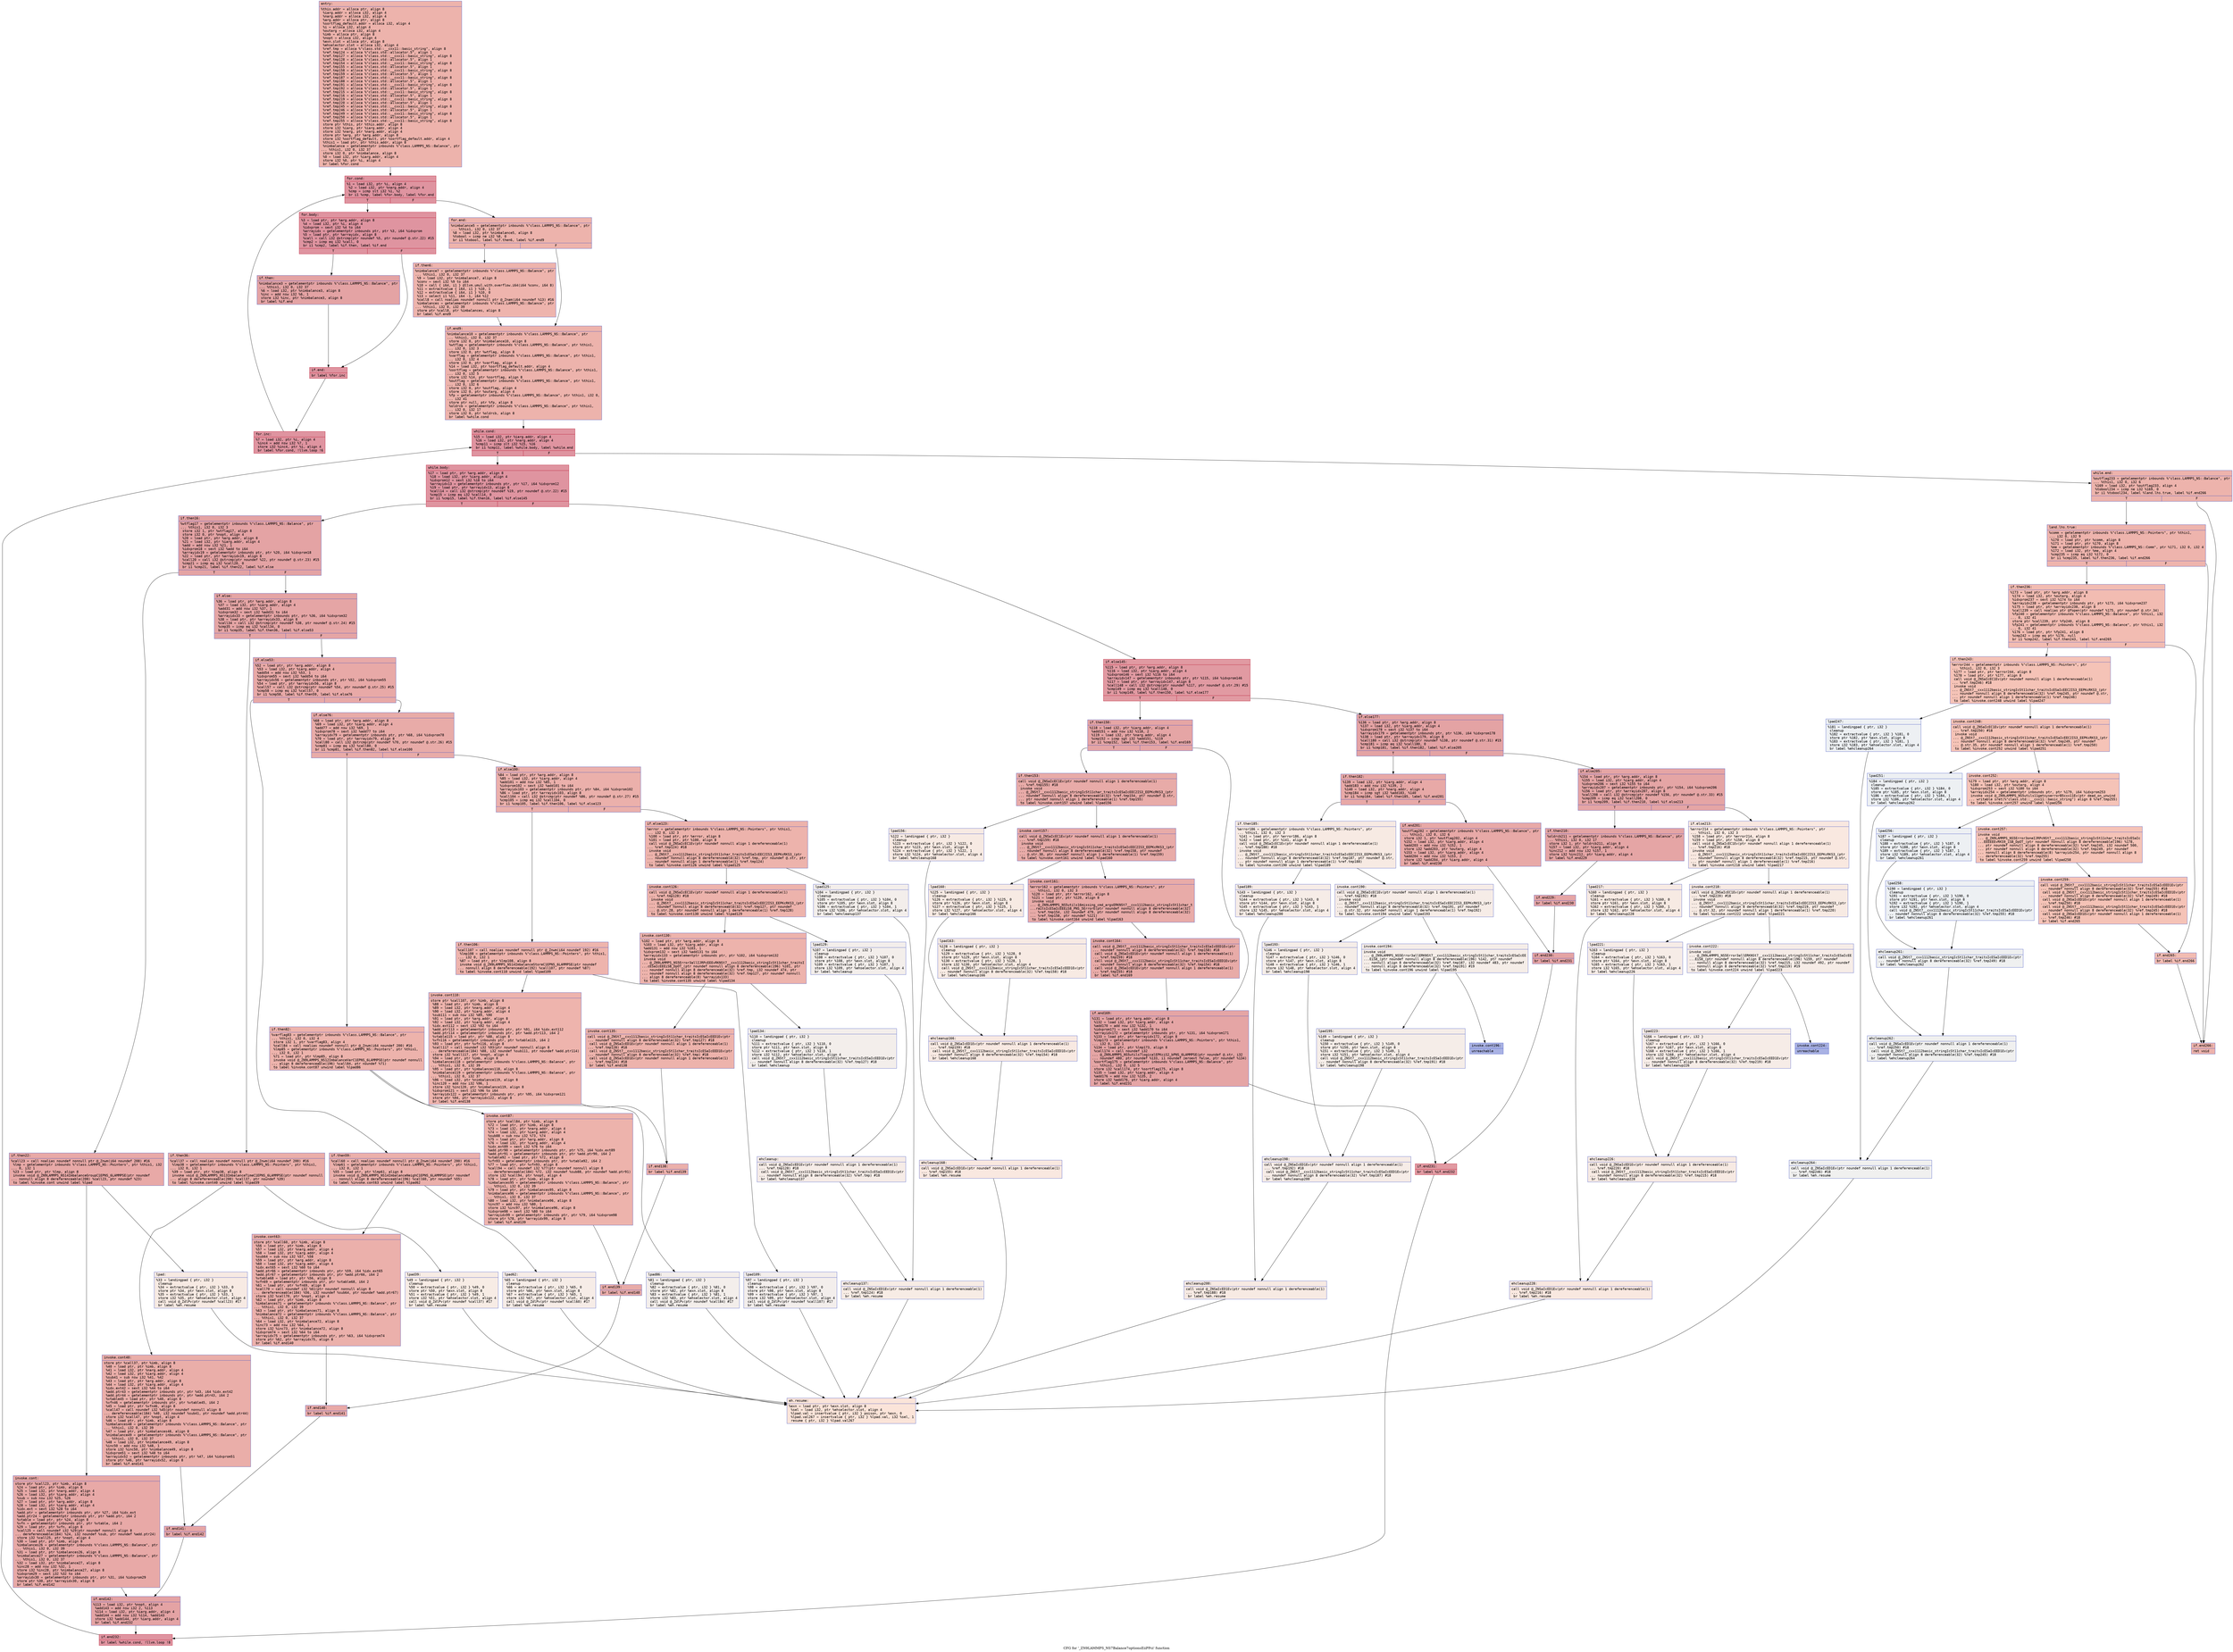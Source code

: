 digraph "CFG for '_ZN9LAMMPS_NS7Balance7optionsEiiPPci' function" {
	label="CFG for '_ZN9LAMMPS_NS7Balance7optionsEiiPPci' function";

	Node0x560a89586f90 [shape=record,color="#3d50c3ff", style=filled, fillcolor="#d6524470" fontname="Courier",label="{entry:\l|  %this.addr = alloca ptr, align 8\l  %iarg.addr = alloca i32, align 4\l  %narg.addr = alloca i32, align 4\l  %arg.addr = alloca ptr, align 8\l  %sortflag_default.addr = alloca i32, align 4\l  %i = alloca i32, align 4\l  %outarg = alloca i32, align 4\l  %imb = alloca ptr, align 8\l  %nopt = alloca i32, align 4\l  %exn.slot = alloca ptr, align 8\l  %ehselector.slot = alloca i32, align 4\l  %ref.tmp = alloca %\"class.std::__cxx11::basic_string\", align 8\l  %ref.tmp124 = alloca %\"class.std::allocator.5\", align 1\l  %ref.tmp127 = alloca %\"class.std::__cxx11::basic_string\", align 8\l  %ref.tmp128 = alloca %\"class.std::allocator.5\", align 1\l  %ref.tmp154 = alloca %\"class.std::__cxx11::basic_string\", align 8\l  %ref.tmp155 = alloca %\"class.std::allocator.5\", align 1\l  %ref.tmp158 = alloca %\"class.std::__cxx11::basic_string\", align 8\l  %ref.tmp159 = alloca %\"class.std::allocator.5\", align 1\l  %ref.tmp187 = alloca %\"class.std::__cxx11::basic_string\", align 8\l  %ref.tmp188 = alloca %\"class.std::allocator.5\", align 1\l  %ref.tmp191 = alloca %\"class.std::__cxx11::basic_string\", align 8\l  %ref.tmp192 = alloca %\"class.std::allocator.5\", align 1\l  %ref.tmp215 = alloca %\"class.std::__cxx11::basic_string\", align 8\l  %ref.tmp216 = alloca %\"class.std::allocator.5\", align 1\l  %ref.tmp219 = alloca %\"class.std::__cxx11::basic_string\", align 8\l  %ref.tmp220 = alloca %\"class.std::allocator.5\", align 1\l  %ref.tmp245 = alloca %\"class.std::__cxx11::basic_string\", align 8\l  %ref.tmp246 = alloca %\"class.std::allocator.5\", align 1\l  %ref.tmp249 = alloca %\"class.std::__cxx11::basic_string\", align 8\l  %ref.tmp250 = alloca %\"class.std::allocator.5\", align 1\l  %ref.tmp255 = alloca %\"class.std::__cxx11::basic_string\", align 8\l  store ptr %this, ptr %this.addr, align 8\l  store i32 %iarg, ptr %iarg.addr, align 4\l  store i32 %narg, ptr %narg.addr, align 4\l  store ptr %arg, ptr %arg.addr, align 8\l  store i32 %sortflag_default, ptr %sortflag_default.addr, align 4\l  %this1 = load ptr, ptr %this.addr, align 8\l  %nimbalance = getelementptr inbounds %\"class.LAMMPS_NS::Balance\", ptr\l... %this1, i32 0, i32 37\l  store i32 0, ptr %nimbalance, align 8\l  %0 = load i32, ptr %iarg.addr, align 4\l  store i32 %0, ptr %i, align 4\l  br label %for.cond\l}"];
	Node0x560a89586f90 -> Node0x560a89589090[tooltip="entry -> for.cond\nProbability 100.00%" ];
	Node0x560a89589090 [shape=record,color="#b70d28ff", style=filled, fillcolor="#b70d2870" fontname="Courier",label="{for.cond:\l|  %1 = load i32, ptr %i, align 4\l  %2 = load i32, ptr %narg.addr, align 4\l  %cmp = icmp slt i32 %1, %2\l  br i1 %cmp, label %for.body, label %for.end\l|{<s0>T|<s1>F}}"];
	Node0x560a89589090:s0 -> Node0x560a89589300[tooltip="for.cond -> for.body\nProbability 96.88%" ];
	Node0x560a89589090:s1 -> Node0x560a89589350[tooltip="for.cond -> for.end\nProbability 3.12%" ];
	Node0x560a89589300 [shape=record,color="#b70d28ff", style=filled, fillcolor="#b70d2870" fontname="Courier",label="{for.body:\l|  %3 = load ptr, ptr %arg.addr, align 8\l  %4 = load i32, ptr %i, align 4\l  %idxprom = sext i32 %4 to i64\l  %arrayidx = getelementptr inbounds ptr, ptr %3, i64 %idxprom\l  %5 = load ptr, ptr %arrayidx, align 8\l  %call = call i32 @strcmp(ptr noundef %5, ptr noundef @.str.22) #15\l  %cmp2 = icmp eq i32 %call, 0\l  br i1 %cmp2, label %if.then, label %if.end\l|{<s0>T|<s1>F}}"];
	Node0x560a89589300:s0 -> Node0x560a89589950[tooltip="for.body -> if.then\nProbability 37.50%" ];
	Node0x560a89589300:s1 -> Node0x560a89509160[tooltip="for.body -> if.end\nProbability 62.50%" ];
	Node0x560a89589950 [shape=record,color="#3d50c3ff", style=filled, fillcolor="#c32e3170" fontname="Courier",label="{if.then:\l|  %nimbalance3 = getelementptr inbounds %\"class.LAMMPS_NS::Balance\", ptr\l... %this1, i32 0, i32 37\l  %6 = load i32, ptr %nimbalance3, align 8\l  %inc = add nsw i32 %6, 1\l  store i32 %inc, ptr %nimbalance3, align 8\l  br label %if.end\l}"];
	Node0x560a89589950 -> Node0x560a89509160[tooltip="if.then -> if.end\nProbability 100.00%" ];
	Node0x560a89509160 [shape=record,color="#b70d28ff", style=filled, fillcolor="#b70d2870" fontname="Courier",label="{if.end:\l|  br label %for.inc\l}"];
	Node0x560a89509160 -> Node0x560a8958a080[tooltip="if.end -> for.inc\nProbability 100.00%" ];
	Node0x560a8958a080 [shape=record,color="#b70d28ff", style=filled, fillcolor="#b70d2870" fontname="Courier",label="{for.inc:\l|  %7 = load i32, ptr %i, align 4\l  %inc4 = add nsw i32 %7, 1\l  store i32 %inc4, ptr %i, align 4\l  br label %for.cond, !llvm.loop !6\l}"];
	Node0x560a8958a080 -> Node0x560a89589090[tooltip="for.inc -> for.cond\nProbability 100.00%" ];
	Node0x560a89589350 [shape=record,color="#3d50c3ff", style=filled, fillcolor="#d6524470" fontname="Courier",label="{for.end:\l|  %nimbalance5 = getelementptr inbounds %\"class.LAMMPS_NS::Balance\", ptr\l... %this1, i32 0, i32 37\l  %8 = load i32, ptr %nimbalance5, align 8\l  %tobool = icmp ne i32 %8, 0\l  br i1 %tobool, label %if.then6, label %if.end9\l|{<s0>T|<s1>F}}"];
	Node0x560a89589350:s0 -> Node0x560a8958a6d0[tooltip="for.end -> if.then6\nProbability 62.50%" ];
	Node0x560a89589350:s1 -> Node0x560a8958a750[tooltip="for.end -> if.end9\nProbability 37.50%" ];
	Node0x560a8958a6d0 [shape=record,color="#3d50c3ff", style=filled, fillcolor="#d8564670" fontname="Courier",label="{if.then6:\l|  %nimbalance7 = getelementptr inbounds %\"class.LAMMPS_NS::Balance\", ptr\l... %this1, i32 0, i32 37\l  %9 = load i32, ptr %nimbalance7, align 8\l  %conv = sext i32 %9 to i64\l  %10 = call \{ i64, i1 \} @llvm.umul.with.overflow.i64(i64 %conv, i64 8)\l  %11 = extractvalue \{ i64, i1 \} %10, 1\l  %12 = extractvalue \{ i64, i1 \} %10, 0\l  %13 = select i1 %11, i64 -1, i64 %12\l  %call8 = call noalias noundef nonnull ptr @_Znam(i64 noundef %13) #16\l  %imbalances = getelementptr inbounds %\"class.LAMMPS_NS::Balance\", ptr\l... %this1, i32 0, i32 39\l  store ptr %call8, ptr %imbalances, align 8\l  br label %if.end9\l}"];
	Node0x560a8958a6d0 -> Node0x560a8958a750[tooltip="if.then6 -> if.end9\nProbability 100.00%" ];
	Node0x560a8958a750 [shape=record,color="#3d50c3ff", style=filled, fillcolor="#d6524470" fontname="Courier",label="{if.end9:\l|  %nimbalance10 = getelementptr inbounds %\"class.LAMMPS_NS::Balance\", ptr\l... %this1, i32 0, i32 37\l  store i32 0, ptr %nimbalance10, align 8\l  %wtflag = getelementptr inbounds %\"class.LAMMPS_NS::Balance\", ptr %this1,\l... i32 0, i32 3\l  store i32 0, ptr %wtflag, align 8\l  %varflag = getelementptr inbounds %\"class.LAMMPS_NS::Balance\", ptr %this1,\l... i32 0, i32 4\l  store i32 0, ptr %varflag, align 4\l  %14 = load i32, ptr %sortflag_default.addr, align 4\l  %sortflag = getelementptr inbounds %\"class.LAMMPS_NS::Balance\", ptr %this1,\l... i32 0, i32 5\l  store i32 %14, ptr %sortflag, align 8\l  %outflag = getelementptr inbounds %\"class.LAMMPS_NS::Balance\", ptr %this1,\l... i32 0, i32 6\l  store i32 0, ptr %outflag, align 4\l  store i32 0, ptr %outarg, align 4\l  %fp = getelementptr inbounds %\"class.LAMMPS_NS::Balance\", ptr %this1, i32 0,\l... i32 41\l  store ptr null, ptr %fp, align 8\l  %oldrcb = getelementptr inbounds %\"class.LAMMPS_NS::Balance\", ptr %this1,\l... i32 0, i32 17\l  store i32 0, ptr %oldrcb, align 8\l  br label %while.cond\l}"];
	Node0x560a8958a750 -> Node0x560a8958bc70[tooltip="if.end9 -> while.cond\nProbability 100.00%" ];
	Node0x560a8958bc70 [shape=record,color="#b70d28ff", style=filled, fillcolor="#b70d2870" fontname="Courier",label="{while.cond:\l|  %15 = load i32, ptr %iarg.addr, align 4\l  %16 = load i32, ptr %narg.addr, align 4\l  %cmp11 = icmp slt i32 %15, %16\l  br i1 %cmp11, label %while.body, label %while.end\l|{<s0>T|<s1>F}}"];
	Node0x560a8958bc70:s0 -> Node0x560a8958bee0[tooltip="while.cond -> while.body\nProbability 96.88%" ];
	Node0x560a8958bc70:s1 -> Node0x560a8958bf60[tooltip="while.cond -> while.end\nProbability 3.12%" ];
	Node0x560a8958bee0 [shape=record,color="#b70d28ff", style=filled, fillcolor="#b70d2870" fontname="Courier",label="{while.body:\l|  %17 = load ptr, ptr %arg.addr, align 8\l  %18 = load i32, ptr %iarg.addr, align 4\l  %idxprom12 = sext i32 %18 to i64\l  %arrayidx13 = getelementptr inbounds ptr, ptr %17, i64 %idxprom12\l  %19 = load ptr, ptr %arrayidx13, align 8\l  %call14 = call i32 @strcmp(ptr noundef %19, ptr noundef @.str.22) #15\l  %cmp15 = icmp eq i32 %call14, 0\l  br i1 %cmp15, label %if.then16, label %if.else145\l|{<s0>T|<s1>F}}"];
	Node0x560a8958bee0:s0 -> Node0x560a8958c580[tooltip="while.body -> if.then16\nProbability 37.50%" ];
	Node0x560a8958bee0:s1 -> Node0x560a8958c600[tooltip="while.body -> if.else145\nProbability 62.50%" ];
	Node0x560a8958c580 [shape=record,color="#3d50c3ff", style=filled, fillcolor="#c32e3170" fontname="Courier",label="{if.then16:\l|  %wtflag17 = getelementptr inbounds %\"class.LAMMPS_NS::Balance\", ptr\l... %this1, i32 0, i32 3\l  store i32 1, ptr %wtflag17, align 8\l  store i32 0, ptr %nopt, align 4\l  %20 = load ptr, ptr %arg.addr, align 8\l  %21 = load i32, ptr %iarg.addr, align 4\l  %add = add nsw i32 %21, 1\l  %idxprom18 = sext i32 %add to i64\l  %arrayidx19 = getelementptr inbounds ptr, ptr %20, i64 %idxprom18\l  %22 = load ptr, ptr %arrayidx19, align 8\l  %call20 = call i32 @strcmp(ptr noundef %22, ptr noundef @.str.23) #15\l  %cmp21 = icmp eq i32 %call20, 0\l  br i1 %cmp21, label %if.then22, label %if.else\l|{<s0>T|<s1>F}}"];
	Node0x560a8958c580:s0 -> Node0x560a8958cf00[tooltip="if.then16 -> if.then22\nProbability 37.50%" ];
	Node0x560a8958c580:s1 -> Node0x560a8958cf80[tooltip="if.then16 -> if.else\nProbability 62.50%" ];
	Node0x560a8958cf00 [shape=record,color="#3d50c3ff", style=filled, fillcolor="#ca3b3770" fontname="Courier",label="{if.then22:\l|  %call23 = call noalias noundef nonnull ptr @_Znwm(i64 noundef 208) #16\l  %lmp = getelementptr inbounds %\"class.LAMMPS_NS::Pointers\", ptr %this1, i32\l... 0, i32 1\l  %23 = load ptr, ptr %lmp, align 8\l  invoke void @_ZN9LAMMPS_NS14ImbalanceGroupC1EPNS_6LAMMPSE(ptr noundef\l... nonnull align 8 dereferenceable(208) %call23, ptr noundef %23)\l          to label %invoke.cont unwind label %lpad\l}"];
	Node0x560a8958cf00 -> Node0x560a8958d3a0[tooltip="if.then22 -> invoke.cont\nProbability 100.00%" ];
	Node0x560a8958cf00 -> Node0x560a8958d420[tooltip="if.then22 -> lpad\nProbability 0.00%" ];
	Node0x560a8958d3a0 [shape=record,color="#3d50c3ff", style=filled, fillcolor="#ca3b3770" fontname="Courier",label="{invoke.cont:\l|  store ptr %call23, ptr %imb, align 8\l  %24 = load ptr, ptr %imb, align 8\l  %25 = load i32, ptr %narg.addr, align 4\l  %26 = load i32, ptr %iarg.addr, align 4\l  %sub = sub nsw i32 %25, %26\l  %27 = load ptr, ptr %arg.addr, align 8\l  %28 = load i32, ptr %iarg.addr, align 4\l  %idx.ext = sext i32 %28 to i64\l  %add.ptr = getelementptr inbounds ptr, ptr %27, i64 %idx.ext\l  %add.ptr24 = getelementptr inbounds ptr, ptr %add.ptr, i64 2\l  %vtable = load ptr, ptr %24, align 8\l  %vfn = getelementptr inbounds ptr, ptr %vtable, i64 2\l  %29 = load ptr, ptr %vfn, align 8\l  %call25 = call noundef i32 %29(ptr noundef nonnull align 8\l... dereferenceable(184) %24, i32 noundef %sub, ptr noundef %add.ptr24)\l  store i32 %call25, ptr %nopt, align 4\l  %30 = load ptr, ptr %imb, align 8\l  %imbalances26 = getelementptr inbounds %\"class.LAMMPS_NS::Balance\", ptr\l... %this1, i32 0, i32 39\l  %31 = load ptr, ptr %imbalances26, align 8\l  %nimbalance27 = getelementptr inbounds %\"class.LAMMPS_NS::Balance\", ptr\l... %this1, i32 0, i32 37\l  %32 = load i32, ptr %nimbalance27, align 8\l  %inc28 = add nsw i32 %32, 1\l  store i32 %inc28, ptr %nimbalance27, align 8\l  %idxprom29 = sext i32 %32 to i64\l  %arrayidx30 = getelementptr inbounds ptr, ptr %31, i64 %idxprom29\l  store ptr %30, ptr %arrayidx30, align 8\l  br label %if.end142\l}"];
	Node0x560a8958d3a0 -> Node0x560a894fd4f0[tooltip="invoke.cont -> if.end142\nProbability 100.00%" ];
	Node0x560a8958d420 [shape=record,color="#3d50c3ff", style=filled, fillcolor="#eed0c070" fontname="Courier",label="{lpad:\l|  %33 = landingpad \{ ptr, i32 \}\l          cleanup\l  %34 = extractvalue \{ ptr, i32 \} %33, 0\l  store ptr %34, ptr %exn.slot, align 8\l  %35 = extractvalue \{ ptr, i32 \} %33, 1\l  store i32 %35, ptr %ehselector.slot, align 4\l  call void @_ZdlPv(ptr noundef %call23) #17\l  br label %eh.resume\l}"];
	Node0x560a8958d420 -> Node0x560a895a8440[tooltip="lpad -> eh.resume\nProbability 100.00%" ];
	Node0x560a8958cf80 [shape=record,color="#3d50c3ff", style=filled, fillcolor="#c5333470" fontname="Courier",label="{if.else:\l|  %36 = load ptr, ptr %arg.addr, align 8\l  %37 = load i32, ptr %iarg.addr, align 4\l  %add31 = add nsw i32 %37, 1\l  %idxprom32 = sext i32 %add31 to i64\l  %arrayidx33 = getelementptr inbounds ptr, ptr %36, i64 %idxprom32\l  %38 = load ptr, ptr %arrayidx33, align 8\l  %call34 = call i32 @strcmp(ptr noundef %38, ptr noundef @.str.24) #15\l  %cmp35 = icmp eq i32 %call34, 0\l  br i1 %cmp35, label %if.then36, label %if.else53\l|{<s0>T|<s1>F}}"];
	Node0x560a8958cf80:s0 -> Node0x560a895a8ad0[tooltip="if.else -> if.then36\nProbability 37.50%" ];
	Node0x560a8958cf80:s1 -> Node0x560a895a8b50[tooltip="if.else -> if.else53\nProbability 62.50%" ];
	Node0x560a895a8ad0 [shape=record,color="#3d50c3ff", style=filled, fillcolor="#d0473d70" fontname="Courier",label="{if.then36:\l|  %call37 = call noalias noundef nonnull ptr @_Znwm(i64 noundef 200) #16\l  %lmp38 = getelementptr inbounds %\"class.LAMMPS_NS::Pointers\", ptr %this1,\l... i32 0, i32 1\l  %39 = load ptr, ptr %lmp38, align 8\l  invoke void @_ZN9LAMMPS_NS13ImbalanceTimeC1EPNS_6LAMMPSE(ptr noundef nonnull\l... align 8 dereferenceable(200) %call37, ptr noundef %39)\l          to label %invoke.cont40 unwind label %lpad39\l}"];
	Node0x560a895a8ad0 -> Node0x560a895a8fa0[tooltip="if.then36 -> invoke.cont40\nProbability 100.00%" ];
	Node0x560a895a8ad0 -> Node0x560a895a9080[tooltip="if.then36 -> lpad39\nProbability 0.00%" ];
	Node0x560a895a8fa0 [shape=record,color="#3d50c3ff", style=filled, fillcolor="#d0473d70" fontname="Courier",label="{invoke.cont40:\l|  store ptr %call37, ptr %imb, align 8\l  %40 = load ptr, ptr %imb, align 8\l  %41 = load i32, ptr %narg.addr, align 4\l  %42 = load i32, ptr %iarg.addr, align 4\l  %sub41 = sub nsw i32 %41, %42\l  %43 = load ptr, ptr %arg.addr, align 8\l  %44 = load i32, ptr %iarg.addr, align 4\l  %idx.ext42 = sext i32 %44 to i64\l  %add.ptr43 = getelementptr inbounds ptr, ptr %43, i64 %idx.ext42\l  %add.ptr44 = getelementptr inbounds ptr, ptr %add.ptr43, i64 2\l  %vtable45 = load ptr, ptr %40, align 8\l  %vfn46 = getelementptr inbounds ptr, ptr %vtable45, i64 2\l  %45 = load ptr, ptr %vfn46, align 8\l  %call47 = call noundef i32 %45(ptr noundef nonnull align 8\l... dereferenceable(184) %40, i32 noundef %sub41, ptr noundef %add.ptr44)\l  store i32 %call47, ptr %nopt, align 4\l  %46 = load ptr, ptr %imb, align 8\l  %imbalances48 = getelementptr inbounds %\"class.LAMMPS_NS::Balance\", ptr\l... %this1, i32 0, i32 39\l  %47 = load ptr, ptr %imbalances48, align 8\l  %nimbalance49 = getelementptr inbounds %\"class.LAMMPS_NS::Balance\", ptr\l... %this1, i32 0, i32 37\l  %48 = load i32, ptr %nimbalance49, align 8\l  %inc50 = add nsw i32 %48, 1\l  store i32 %inc50, ptr %nimbalance49, align 8\l  %idxprom51 = sext i32 %48 to i64\l  %arrayidx52 = getelementptr inbounds ptr, ptr %47, i64 %idxprom51\l  store ptr %46, ptr %arrayidx52, align 8\l  br label %if.end141\l}"];
	Node0x560a895a8fa0 -> Node0x560a895aac80[tooltip="invoke.cont40 -> if.end141\nProbability 100.00%" ];
	Node0x560a895a9080 [shape=record,color="#3d50c3ff", style=filled, fillcolor="#ecd3c570" fontname="Courier",label="{lpad39:\l|  %49 = landingpad \{ ptr, i32 \}\l          cleanup\l  %50 = extractvalue \{ ptr, i32 \} %49, 0\l  store ptr %50, ptr %exn.slot, align 8\l  %51 = extractvalue \{ ptr, i32 \} %49, 1\l  store i32 %51, ptr %ehselector.slot, align 4\l  call void @_ZdlPv(ptr noundef %call37) #17\l  br label %eh.resume\l}"];
	Node0x560a895a9080 -> Node0x560a895a8440[tooltip="lpad39 -> eh.resume\nProbability 100.00%" ];
	Node0x560a895a8b50 [shape=record,color="#3d50c3ff", style=filled, fillcolor="#ca3b3770" fontname="Courier",label="{if.else53:\l|  %52 = load ptr, ptr %arg.addr, align 8\l  %53 = load i32, ptr %iarg.addr, align 4\l  %add54 = add nsw i32 %53, 1\l  %idxprom55 = sext i32 %add54 to i64\l  %arrayidx56 = getelementptr inbounds ptr, ptr %52, i64 %idxprom55\l  %54 = load ptr, ptr %arrayidx56, align 8\l  %call57 = call i32 @strcmp(ptr noundef %54, ptr noundef @.str.25) #15\l  %cmp58 = icmp eq i32 %call57, 0\l  br i1 %cmp58, label %if.then59, label %if.else76\l|{<s0>T|<s1>F}}"];
	Node0x560a895a8b50:s0 -> Node0x560a895ab710[tooltip="if.else53 -> if.then59\nProbability 37.50%" ];
	Node0x560a895a8b50:s1 -> Node0x560a895ab790[tooltip="if.else53 -> if.else76\nProbability 62.50%" ];
	Node0x560a895ab710 [shape=record,color="#3d50c3ff", style=filled, fillcolor="#d24b4070" fontname="Courier",label="{if.then59:\l|  %call60 = call noalias noundef nonnull ptr @_Znwm(i64 noundef 200) #16\l  %lmp61 = getelementptr inbounds %\"class.LAMMPS_NS::Pointers\", ptr %this1,\l... i32 0, i32 1\l  %55 = load ptr, ptr %lmp61, align 8\l  invoke void @_ZN9LAMMPS_NS14ImbalanceNeighC1EPNS_6LAMMPSE(ptr noundef\l... nonnull align 8 dereferenceable(196) %call60, ptr noundef %55)\l          to label %invoke.cont63 unwind label %lpad62\l}"];
	Node0x560a895ab710 -> Node0x560a895abbb0[tooltip="if.then59 -> invoke.cont63\nProbability 100.00%" ];
	Node0x560a895ab710 -> Node0x560a895abc30[tooltip="if.then59 -> lpad62\nProbability 0.00%" ];
	Node0x560a895abbb0 [shape=record,color="#3d50c3ff", style=filled, fillcolor="#d24b4070" fontname="Courier",label="{invoke.cont63:\l|  store ptr %call60, ptr %imb, align 8\l  %56 = load ptr, ptr %imb, align 8\l  %57 = load i32, ptr %narg.addr, align 4\l  %58 = load i32, ptr %iarg.addr, align 4\l  %sub64 = sub nsw i32 %57, %58\l  %59 = load ptr, ptr %arg.addr, align 8\l  %60 = load i32, ptr %iarg.addr, align 4\l  %idx.ext65 = sext i32 %60 to i64\l  %add.ptr66 = getelementptr inbounds ptr, ptr %59, i64 %idx.ext65\l  %add.ptr67 = getelementptr inbounds ptr, ptr %add.ptr66, i64 2\l  %vtable68 = load ptr, ptr %56, align 8\l  %vfn69 = getelementptr inbounds ptr, ptr %vtable68, i64 2\l  %61 = load ptr, ptr %vfn69, align 8\l  %call70 = call noundef i32 %61(ptr noundef nonnull align 8\l... dereferenceable(184) %56, i32 noundef %sub64, ptr noundef %add.ptr67)\l  store i32 %call70, ptr %nopt, align 4\l  %62 = load ptr, ptr %imb, align 8\l  %imbalances71 = getelementptr inbounds %\"class.LAMMPS_NS::Balance\", ptr\l... %this1, i32 0, i32 39\l  %63 = load ptr, ptr %imbalances71, align 8\l  %nimbalance72 = getelementptr inbounds %\"class.LAMMPS_NS::Balance\", ptr\l... %this1, i32 0, i32 37\l  %64 = load i32, ptr %nimbalance72, align 8\l  %inc73 = add nsw i32 %64, 1\l  store i32 %inc73, ptr %nimbalance72, align 8\l  %idxprom74 = sext i32 %64 to i64\l  %arrayidx75 = getelementptr inbounds ptr, ptr %63, i64 %idxprom74\l  store ptr %62, ptr %arrayidx75, align 8\l  br label %if.end140\l}"];
	Node0x560a895abbb0 -> Node0x560a895ad020[tooltip="invoke.cont63 -> if.end140\nProbability 100.00%" ];
	Node0x560a895abc30 [shape=record,color="#3d50c3ff", style=filled, fillcolor="#ead5c970" fontname="Courier",label="{lpad62:\l|  %65 = landingpad \{ ptr, i32 \}\l          cleanup\l  %66 = extractvalue \{ ptr, i32 \} %65, 0\l  store ptr %66, ptr %exn.slot, align 8\l  %67 = extractvalue \{ ptr, i32 \} %65, 1\l  store i32 %67, ptr %ehselector.slot, align 4\l  call void @_ZdlPv(ptr noundef %call60) #17\l  br label %eh.resume\l}"];
	Node0x560a895abc30 -> Node0x560a895a8440[tooltip="lpad62 -> eh.resume\nProbability 100.00%" ];
	Node0x560a895ab790 [shape=record,color="#3d50c3ff", style=filled, fillcolor="#cc403a70" fontname="Courier",label="{if.else76:\l|  %68 = load ptr, ptr %arg.addr, align 8\l  %69 = load i32, ptr %iarg.addr, align 4\l  %add77 = add nsw i32 %69, 1\l  %idxprom78 = sext i32 %add77 to i64\l  %arrayidx79 = getelementptr inbounds ptr, ptr %68, i64 %idxprom78\l  %70 = load ptr, ptr %arrayidx79, align 8\l  %call80 = call i32 @strcmp(ptr noundef %70, ptr noundef @.str.26) #15\l  %cmp81 = icmp eq i32 %call80, 0\l  br i1 %cmp81, label %if.then82, label %if.else100\l|{<s0>T|<s1>F}}"];
	Node0x560a895ab790:s0 -> Node0x560a895adab0[tooltip="if.else76 -> if.then82\nProbability 37.50%" ];
	Node0x560a895ab790:s1 -> Node0x560a895adb30[tooltip="if.else76 -> if.else100\nProbability 62.50%" ];
	Node0x560a895adab0 [shape=record,color="#3d50c3ff", style=filled, fillcolor="#d6524470" fontname="Courier",label="{if.then82:\l|  %varflag83 = getelementptr inbounds %\"class.LAMMPS_NS::Balance\", ptr\l... %this1, i32 0, i32 4\l  store i32 1, ptr %varflag83, align 4\l  %call84 = call noalias noundef nonnull ptr @_Znwm(i64 noundef 200) #16\l  %lmp85 = getelementptr inbounds %\"class.LAMMPS_NS::Pointers\", ptr %this1,\l... i32 0, i32 1\l  %71 = load ptr, ptr %lmp85, align 8\l  invoke void @_ZN9LAMMPS_NS12ImbalanceVarC1EPNS_6LAMMPSE(ptr noundef nonnull\l... align 8 dereferenceable(196) %call84, ptr noundef %71)\l          to label %invoke.cont87 unwind label %lpad86\l}"];
	Node0x560a895adab0 -> Node0x560a895ae0e0[tooltip="if.then82 -> invoke.cont87\nProbability 100.00%" ];
	Node0x560a895adab0 -> Node0x560a895ae160[tooltip="if.then82 -> lpad86\nProbability 0.00%" ];
	Node0x560a895ae0e0 [shape=record,color="#3d50c3ff", style=filled, fillcolor="#d6524470" fontname="Courier",label="{invoke.cont87:\l|  store ptr %call84, ptr %imb, align 8\l  %72 = load ptr, ptr %imb, align 8\l  %73 = load i32, ptr %narg.addr, align 4\l  %74 = load i32, ptr %iarg.addr, align 4\l  %sub88 = sub nsw i32 %73, %74\l  %75 = load ptr, ptr %arg.addr, align 8\l  %76 = load i32, ptr %iarg.addr, align 4\l  %idx.ext89 = sext i32 %76 to i64\l  %add.ptr90 = getelementptr inbounds ptr, ptr %75, i64 %idx.ext89\l  %add.ptr91 = getelementptr inbounds ptr, ptr %add.ptr90, i64 2\l  %vtable92 = load ptr, ptr %72, align 8\l  %vfn93 = getelementptr inbounds ptr, ptr %vtable92, i64 2\l  %77 = load ptr, ptr %vfn93, align 8\l  %call94 = call noundef i32 %77(ptr noundef nonnull align 8\l... dereferenceable(184) %72, i32 noundef %sub88, ptr noundef %add.ptr91)\l  store i32 %call94, ptr %nopt, align 4\l  %78 = load ptr, ptr %imb, align 8\l  %imbalances95 = getelementptr inbounds %\"class.LAMMPS_NS::Balance\", ptr\l... %this1, i32 0, i32 39\l  %79 = load ptr, ptr %imbalances95, align 8\l  %nimbalance96 = getelementptr inbounds %\"class.LAMMPS_NS::Balance\", ptr\l... %this1, i32 0, i32 37\l  %80 = load i32, ptr %nimbalance96, align 8\l  %inc97 = add nsw i32 %80, 1\l  store i32 %inc97, ptr %nimbalance96, align 8\l  %idxprom98 = sext i32 %80 to i64\l  %arrayidx99 = getelementptr inbounds ptr, ptr %79, i64 %idxprom98\l  store ptr %78, ptr %arrayidx99, align 8\l  br label %if.end139\l}"];
	Node0x560a895ae0e0 -> Node0x560a895af550[tooltip="invoke.cont87 -> if.end139\nProbability 100.00%" ];
	Node0x560a895ae160 [shape=record,color="#3d50c3ff", style=filled, fillcolor="#e5d8d170" fontname="Courier",label="{lpad86:\l|  %81 = landingpad \{ ptr, i32 \}\l          cleanup\l  %82 = extractvalue \{ ptr, i32 \} %81, 0\l  store ptr %82, ptr %exn.slot, align 8\l  %83 = extractvalue \{ ptr, i32 \} %81, 1\l  store i32 %83, ptr %ehselector.slot, align 4\l  call void @_ZdlPv(ptr noundef %call84) #17\l  br label %eh.resume\l}"];
	Node0x560a895ae160 -> Node0x560a895a8440[tooltip="lpad86 -> eh.resume\nProbability 100.00%" ];
	Node0x560a895adb30 [shape=record,color="#3d50c3ff", style=filled, fillcolor="#d24b4070" fontname="Courier",label="{if.else100:\l|  %84 = load ptr, ptr %arg.addr, align 8\l  %85 = load i32, ptr %iarg.addr, align 4\l  %add101 = add nsw i32 %85, 1\l  %idxprom102 = sext i32 %add101 to i64\l  %arrayidx103 = getelementptr inbounds ptr, ptr %84, i64 %idxprom102\l  %86 = load ptr, ptr %arrayidx103, align 8\l  %call104 = call i32 @strcmp(ptr noundef %86, ptr noundef @.str.27) #15\l  %cmp105 = icmp eq i32 %call104, 0\l  br i1 %cmp105, label %if.then106, label %if.else123\l|{<s0>T|<s1>F}}"];
	Node0x560a895adb30:s0 -> Node0x560a895affe0[tooltip="if.else100 -> if.then106\nProbability 37.50%" ];
	Node0x560a895adb30:s1 -> Node0x560a895b0060[tooltip="if.else100 -> if.else123\nProbability 62.50%" ];
	Node0x560a895affe0 [shape=record,color="#3d50c3ff", style=filled, fillcolor="#d8564670" fontname="Courier",label="{if.then106:\l|  %call107 = call noalias noundef nonnull ptr @_Znwm(i64 noundef 192) #16\l  %lmp108 = getelementptr inbounds %\"class.LAMMPS_NS::Pointers\", ptr %this1,\l... i32 0, i32 1\l  %87 = load ptr, ptr %lmp108, align 8\l  invoke void @_ZN9LAMMPS_NS14ImbalanceStoreC1EPNS_6LAMMPSE(ptr noundef\l... nonnull align 8 dereferenceable(192) %call107, ptr noundef %87)\l          to label %invoke.cont110 unwind label %lpad109\l}"];
	Node0x560a895affe0 -> Node0x560a895b04b0[tooltip="if.then106 -> invoke.cont110\nProbability 100.00%" ];
	Node0x560a895affe0 -> Node0x560a895b0590[tooltip="if.then106 -> lpad109\nProbability 0.00%" ];
	Node0x560a895b04b0 [shape=record,color="#3d50c3ff", style=filled, fillcolor="#d8564670" fontname="Courier",label="{invoke.cont110:\l|  store ptr %call107, ptr %imb, align 8\l  %88 = load ptr, ptr %imb, align 8\l  %89 = load i32, ptr %narg.addr, align 4\l  %90 = load i32, ptr %iarg.addr, align 4\l  %sub111 = sub nsw i32 %89, %90\l  %91 = load ptr, ptr %arg.addr, align 8\l  %92 = load i32, ptr %iarg.addr, align 4\l  %idx.ext112 = sext i32 %92 to i64\l  %add.ptr113 = getelementptr inbounds ptr, ptr %91, i64 %idx.ext112\l  %add.ptr114 = getelementptr inbounds ptr, ptr %add.ptr113, i64 2\l  %vtable115 = load ptr, ptr %88, align 8\l  %vfn116 = getelementptr inbounds ptr, ptr %vtable115, i64 2\l  %93 = load ptr, ptr %vfn116, align 8\l  %call117 = call noundef i32 %93(ptr noundef nonnull align 8\l... dereferenceable(184) %88, i32 noundef %sub111, ptr noundef %add.ptr114)\l  store i32 %call117, ptr %nopt, align 4\l  %94 = load ptr, ptr %imb, align 8\l  %imbalances118 = getelementptr inbounds %\"class.LAMMPS_NS::Balance\", ptr\l... %this1, i32 0, i32 39\l  %95 = load ptr, ptr %imbalances118, align 8\l  %nimbalance119 = getelementptr inbounds %\"class.LAMMPS_NS::Balance\", ptr\l... %this1, i32 0, i32 37\l  %96 = load i32, ptr %nimbalance119, align 8\l  %inc120 = add nsw i32 %96, 1\l  store i32 %inc120, ptr %nimbalance119, align 8\l  %idxprom121 = sext i32 %96 to i64\l  %arrayidx122 = getelementptr inbounds ptr, ptr %95, i64 %idxprom121\l  store ptr %94, ptr %arrayidx122, align 8\l  br label %if.end138\l}"];
	Node0x560a895b04b0 -> Node0x560a895a7e20[tooltip="invoke.cont110 -> if.end138\nProbability 100.00%" ];
	Node0x560a895b0590 [shape=record,color="#3d50c3ff", style=filled, fillcolor="#e3d9d370" fontname="Courier",label="{lpad109:\l|  %97 = landingpad \{ ptr, i32 \}\l          cleanup\l  %98 = extractvalue \{ ptr, i32 \} %97, 0\l  store ptr %98, ptr %exn.slot, align 8\l  %99 = extractvalue \{ ptr, i32 \} %97, 1\l  store i32 %99, ptr %ehselector.slot, align 4\l  call void @_ZdlPv(ptr noundef %call107) #17\l  br label %eh.resume\l}"];
	Node0x560a895b0590 -> Node0x560a895a8440[tooltip="lpad109 -> eh.resume\nProbability 100.00%" ];
	Node0x560a895b0060 [shape=record,color="#3d50c3ff", style=filled, fillcolor="#d6524470" fontname="Courier",label="{if.else123:\l|  %error = getelementptr inbounds %\"class.LAMMPS_NS::Pointers\", ptr %this1,\l... i32 0, i32 3\l  %100 = load ptr, ptr %error, align 8\l  %101 = load ptr, ptr %100, align 8\l  call void @_ZNSaIcEC1Ev(ptr noundef nonnull align 1 dereferenceable(1)\l... %ref.tmp124) #18\l  invoke void\l... @_ZNSt7__cxx1112basic_stringIcSt11char_traitsIcESaIcEEC2IS3_EEPKcRKS3_(ptr\l... noundef nonnull align 8 dereferenceable(32) %ref.tmp, ptr noundef @.str, ptr\l... noundef nonnull align 1 dereferenceable(1) %ref.tmp124)\l          to label %invoke.cont126 unwind label %lpad125\l}"];
	Node0x560a895b0060 -> Node0x560a895aa6a0[tooltip="if.else123 -> invoke.cont126\nProbability 100.00%" ];
	Node0x560a895b0060 -> Node0x560a895aa6f0[tooltip="if.else123 -> lpad125\nProbability 0.00%" ];
	Node0x560a895aa6a0 [shape=record,color="#3d50c3ff", style=filled, fillcolor="#d6524470" fontname="Courier",label="{invoke.cont126:\l|  call void @_ZNSaIcEC1Ev(ptr noundef nonnull align 1 dereferenceable(1)\l... %ref.tmp128) #18\l  invoke void\l... @_ZNSt7__cxx1112basic_stringIcSt11char_traitsIcESaIcEEC2IS3_EEPKcRKS3_(ptr\l... noundef nonnull align 8 dereferenceable(32) %ref.tmp127, ptr noundef\l... @.str.28, ptr noundef nonnull align 1 dereferenceable(1) %ref.tmp128)\l          to label %invoke.cont130 unwind label %lpad129\l}"];
	Node0x560a895aa6a0 -> Node0x560a895b39d0[tooltip="invoke.cont126 -> invoke.cont130\nProbability 100.00%" ];
	Node0x560a895aa6a0 -> Node0x560a895b3a20[tooltip="invoke.cont126 -> lpad129\nProbability 0.00%" ];
	Node0x560a895b39d0 [shape=record,color="#3d50c3ff", style=filled, fillcolor="#d6524470" fontname="Courier",label="{invoke.cont130:\l|  %102 = load ptr, ptr %arg.addr, align 8\l  %103 = load i32, ptr %iarg.addr, align 4\l  %add131 = add nsw i32 %103, 1\l  %idxprom132 = sext i32 %add131 to i64\l  %arrayidx133 = getelementptr inbounds ptr, ptr %102, i64 %idxprom132\l  invoke void\l... @_ZN9LAMMPS_NS5Error3allIJRPcEEEvRKNSt7__cxx1112basic_stringIcSt11char_traitsI\l...cESaIcEEEiSB_DpOT_(ptr noundef nonnull align 8 dereferenceable(196) %101, ptr\l... noundef nonnull align 8 dereferenceable(32) %ref.tmp, i32 noundef 474, ptr\l... noundef nonnull align 8 dereferenceable(32) %ref.tmp127, ptr noundef nonnull\l... align 8 dereferenceable(8) %arrayidx133)\l          to label %invoke.cont135 unwind label %lpad134\l}"];
	Node0x560a895b39d0 -> Node0x560a895b3980[tooltip="invoke.cont130 -> invoke.cont135\nProbability 100.00%" ];
	Node0x560a895b39d0 -> Node0x560a895b4050[tooltip="invoke.cont130 -> lpad134\nProbability 0.00%" ];
	Node0x560a895b3980 [shape=record,color="#3d50c3ff", style=filled, fillcolor="#d6524470" fontname="Courier",label="{invoke.cont135:\l|  call void @_ZNSt7__cxx1112basic_stringIcSt11char_traitsIcESaIcEED1Ev(ptr\l... noundef nonnull align 8 dereferenceable(32) %ref.tmp127) #18\l  call void @_ZNSaIcED1Ev(ptr noundef nonnull align 1 dereferenceable(1)\l... %ref.tmp128) #18\l  call void @_ZNSt7__cxx1112basic_stringIcSt11char_traitsIcESaIcEED1Ev(ptr\l... noundef nonnull align 8 dereferenceable(32) %ref.tmp) #18\l  call void @_ZNSaIcED1Ev(ptr noundef nonnull align 1 dereferenceable(1)\l... %ref.tmp124) #18\l  br label %if.end138\l}"];
	Node0x560a895b3980 -> Node0x560a895a7e20[tooltip="invoke.cont135 -> if.end138\nProbability 100.00%" ];
	Node0x560a895aa6f0 [shape=record,color="#3d50c3ff", style=filled, fillcolor="#e5d8d170" fontname="Courier",label="{lpad125:\l|  %104 = landingpad \{ ptr, i32 \}\l          cleanup\l  %105 = extractvalue \{ ptr, i32 \} %104, 0\l  store ptr %105, ptr %exn.slot, align 8\l  %106 = extractvalue \{ ptr, i32 \} %104, 1\l  store i32 %106, ptr %ehselector.slot, align 4\l  br label %ehcleanup137\l}"];
	Node0x560a895aa6f0 -> Node0x560a895b4af0[tooltip="lpad125 -> ehcleanup137\nProbability 100.00%" ];
	Node0x560a895b3a20 [shape=record,color="#3d50c3ff", style=filled, fillcolor="#e5d8d170" fontname="Courier",label="{lpad129:\l|  %107 = landingpad \{ ptr, i32 \}\l          cleanup\l  %108 = extractvalue \{ ptr, i32 \} %107, 0\l  store ptr %108, ptr %exn.slot, align 8\l  %109 = extractvalue \{ ptr, i32 \} %107, 1\l  store i32 %109, ptr %ehselector.slot, align 4\l  br label %ehcleanup\l}"];
	Node0x560a895b3a20 -> Node0x560a895b4e60[tooltip="lpad129 -> ehcleanup\nProbability 100.00%" ];
	Node0x560a895b4050 [shape=record,color="#3d50c3ff", style=filled, fillcolor="#e5d8d170" fontname="Courier",label="{lpad134:\l|  %110 = landingpad \{ ptr, i32 \}\l          cleanup\l  %111 = extractvalue \{ ptr, i32 \} %110, 0\l  store ptr %111, ptr %exn.slot, align 8\l  %112 = extractvalue \{ ptr, i32 \} %110, 1\l  store i32 %112, ptr %ehselector.slot, align 4\l  call void @_ZNSt7__cxx1112basic_stringIcSt11char_traitsIcESaIcEED1Ev(ptr\l... noundef nonnull align 8 dereferenceable(32) %ref.tmp127) #18\l  br label %ehcleanup\l}"];
	Node0x560a895b4050 -> Node0x560a895b4e60[tooltip="lpad134 -> ehcleanup\nProbability 100.00%" ];
	Node0x560a895b4e60 [shape=record,color="#3d50c3ff", style=filled, fillcolor="#ead5c970" fontname="Courier",label="{ehcleanup:\l|  call void @_ZNSaIcED1Ev(ptr noundef nonnull align 1 dereferenceable(1)\l... %ref.tmp128) #18\l  call void @_ZNSt7__cxx1112basic_stringIcSt11char_traitsIcESaIcEED1Ev(ptr\l... noundef nonnull align 8 dereferenceable(32) %ref.tmp) #18\l  br label %ehcleanup137\l}"];
	Node0x560a895b4e60 -> Node0x560a895b4af0[tooltip="ehcleanup -> ehcleanup137\nProbability 100.00%" ];
	Node0x560a895b4af0 [shape=record,color="#3d50c3ff", style=filled, fillcolor="#ecd3c570" fontname="Courier",label="{ehcleanup137:\l|  call void @_ZNSaIcED1Ev(ptr noundef nonnull align 1 dereferenceable(1)\l... %ref.tmp124) #18\l  br label %eh.resume\l}"];
	Node0x560a895b4af0 -> Node0x560a895a8440[tooltip="ehcleanup137 -> eh.resume\nProbability 100.00%" ];
	Node0x560a895a7e20 [shape=record,color="#3d50c3ff", style=filled, fillcolor="#d24b4070" fontname="Courier",label="{if.end138:\l|  br label %if.end139\l}"];
	Node0x560a895a7e20 -> Node0x560a895af550[tooltip="if.end138 -> if.end139\nProbability 100.00%" ];
	Node0x560a895af550 [shape=record,color="#3d50c3ff", style=filled, fillcolor="#cc403a70" fontname="Courier",label="{if.end139:\l|  br label %if.end140\l}"];
	Node0x560a895af550 -> Node0x560a895ad020[tooltip="if.end139 -> if.end140\nProbability 100.00%" ];
	Node0x560a895ad020 [shape=record,color="#3d50c3ff", style=filled, fillcolor="#ca3b3770" fontname="Courier",label="{if.end140:\l|  br label %if.end141\l}"];
	Node0x560a895ad020 -> Node0x560a895aac80[tooltip="if.end140 -> if.end141\nProbability 100.00%" ];
	Node0x560a895aac80 [shape=record,color="#3d50c3ff", style=filled, fillcolor="#c5333470" fontname="Courier",label="{if.end141:\l|  br label %if.end142\l}"];
	Node0x560a895aac80 -> Node0x560a894fd4f0[tooltip="if.end141 -> if.end142\nProbability 100.00%" ];
	Node0x560a894fd4f0 [shape=record,color="#3d50c3ff", style=filled, fillcolor="#c32e3170" fontname="Courier",label="{if.end142:\l|  %113 = load i32, ptr %nopt, align 4\l  %add143 = add nsw i32 2, %113\l  %114 = load i32, ptr %iarg.addr, align 4\l  %add144 = add nsw i32 %114, %add143\l  store i32 %add144, ptr %iarg.addr, align 4\l  br label %if.end232\l}"];
	Node0x560a894fd4f0 -> Node0x560a895b5c80[tooltip="if.end142 -> if.end232\nProbability 100.00%" ];
	Node0x560a8958c600 [shape=record,color="#b70d28ff", style=filled, fillcolor="#bb1b2c70" fontname="Courier",label="{if.else145:\l|  %115 = load ptr, ptr %arg.addr, align 8\l  %116 = load i32, ptr %iarg.addr, align 4\l  %idxprom146 = sext i32 %116 to i64\l  %arrayidx147 = getelementptr inbounds ptr, ptr %115, i64 %idxprom146\l  %117 = load ptr, ptr %arrayidx147, align 8\l  %call148 = call i32 @strcmp(ptr noundef %117, ptr noundef @.str.29) #15\l  %cmp149 = icmp eq i32 %call148, 0\l  br i1 %cmp149, label %if.then150, label %if.else177\l|{<s0>T|<s1>F}}"];
	Node0x560a8958c600:s0 -> Node0x560a895b6230[tooltip="if.else145 -> if.then150\nProbability 37.50%" ];
	Node0x560a8958c600:s1 -> Node0x560a895b62b0[tooltip="if.else145 -> if.else177\nProbability 62.50%" ];
	Node0x560a895b6230 [shape=record,color="#3d50c3ff", style=filled, fillcolor="#c5333470" fontname="Courier",label="{if.then150:\l|  %118 = load i32, ptr %iarg.addr, align 4\l  %add151 = add nsw i32 %118, 2\l  %119 = load i32, ptr %narg.addr, align 4\l  %cmp152 = icmp sgt i32 %add151, %119\l  br i1 %cmp152, label %if.then153, label %if.end169\l|{<s0>T|<s1>F}}"];
	Node0x560a895b6230:s0 -> Node0x560a895b6640[tooltip="if.then150 -> if.then153\nProbability 50.00%" ];
	Node0x560a895b6230:s1 -> Node0x560a895b66c0[tooltip="if.then150 -> if.end169\nProbability 50.00%" ];
	Node0x560a895b6640 [shape=record,color="#3d50c3ff", style=filled, fillcolor="#cc403a70" fontname="Courier",label="{if.then153:\l|  call void @_ZNSaIcEC1Ev(ptr noundef nonnull align 1 dereferenceable(1)\l... %ref.tmp155) #18\l  invoke void\l... @_ZNSt7__cxx1112basic_stringIcSt11char_traitsIcESaIcEEC2IS3_EEPKcRKS3_(ptr\l... noundef nonnull align 8 dereferenceable(32) %ref.tmp154, ptr noundef @.str,\l... ptr noundef nonnull align 1 dereferenceable(1) %ref.tmp155)\l          to label %invoke.cont157 unwind label %lpad156\l}"];
	Node0x560a895b6640 -> Node0x560a895b6970[tooltip="if.then153 -> invoke.cont157\nProbability 100.00%" ];
	Node0x560a895b6640 -> Node0x560a895b69f0[tooltip="if.then153 -> lpad156\nProbability 0.00%" ];
	Node0x560a895b6970 [shape=record,color="#3d50c3ff", style=filled, fillcolor="#cc403a70" fontname="Courier",label="{invoke.cont157:\l|  call void @_ZNSaIcEC1Ev(ptr noundef nonnull align 1 dereferenceable(1)\l... %ref.tmp159) #18\l  invoke void\l... @_ZNSt7__cxx1112basic_stringIcSt11char_traitsIcESaIcEEC2IS3_EEPKcRKS3_(ptr\l... noundef nonnull align 8 dereferenceable(32) %ref.tmp158, ptr noundef\l... @.str.30, ptr noundef nonnull align 1 dereferenceable(1) %ref.tmp159)\l          to label %invoke.cont161 unwind label %lpad160\l}"];
	Node0x560a895b6970 -> Node0x560a895b6d10[tooltip="invoke.cont157 -> invoke.cont161\nProbability 100.00%" ];
	Node0x560a895b6970 -> Node0x560a895b6d60[tooltip="invoke.cont157 -> lpad160\nProbability 0.00%" ];
	Node0x560a895b6d10 [shape=record,color="#3d50c3ff", style=filled, fillcolor="#cc403a70" fontname="Courier",label="{invoke.cont161:\l|  %error162 = getelementptr inbounds %\"class.LAMMPS_NS::Pointers\", ptr\l... %this1, i32 0, i32 3\l  %120 = load ptr, ptr %error162, align 8\l  %121 = load ptr, ptr %120, align 8\l  invoke void\l... @_ZN9LAMMPS_NS5utils16missing_cmd_argsERKNSt7__cxx1112basic_stringIcSt11char_t\l...raitsIcESaIcEEEiS8_PNS_5ErrorE(ptr noundef nonnull align 8 dereferenceable(32)\l... %ref.tmp154, i32 noundef 479, ptr noundef nonnull align 8 dereferenceable(32)\l... %ref.tmp158, ptr noundef %121)\l          to label %invoke.cont164 unwind label %lpad163\l}"];
	Node0x560a895b6d10 -> Node0x560a895b6cc0[tooltip="invoke.cont161 -> invoke.cont164\nProbability 100.00%" ];
	Node0x560a895b6d10 -> Node0x560a895b7230[tooltip="invoke.cont161 -> lpad163\nProbability 0.00%" ];
	Node0x560a895b6cc0 [shape=record,color="#3d50c3ff", style=filled, fillcolor="#cc403a70" fontname="Courier",label="{invoke.cont164:\l|  call void @_ZNSt7__cxx1112basic_stringIcSt11char_traitsIcESaIcEED1Ev(ptr\l... noundef nonnull align 8 dereferenceable(32) %ref.tmp158) #18\l  call void @_ZNSaIcED1Ev(ptr noundef nonnull align 1 dereferenceable(1)\l... %ref.tmp159) #18\l  call void @_ZNSt7__cxx1112basic_stringIcSt11char_traitsIcESaIcEED1Ev(ptr\l... noundef nonnull align 8 dereferenceable(32) %ref.tmp154) #18\l  call void @_ZNSaIcED1Ev(ptr noundef nonnull align 1 dereferenceable(1)\l... %ref.tmp155) #18\l  br label %if.end169\l}"];
	Node0x560a895b6cc0 -> Node0x560a895b66c0[tooltip="invoke.cont164 -> if.end169\nProbability 100.00%" ];
	Node0x560a895b69f0 [shape=record,color="#3d50c3ff", style=filled, fillcolor="#eed0c070" fontname="Courier",label="{lpad156:\l|  %122 = landingpad \{ ptr, i32 \}\l          cleanup\l  %123 = extractvalue \{ ptr, i32 \} %122, 0\l  store ptr %123, ptr %exn.slot, align 8\l  %124 = extractvalue \{ ptr, i32 \} %122, 1\l  store i32 %124, ptr %ehselector.slot, align 4\l  br label %ehcleanup168\l}"];
	Node0x560a895b69f0 -> Node0x560a895b8c60[tooltip="lpad156 -> ehcleanup168\nProbability 100.00%" ];
	Node0x560a895b6d60 [shape=record,color="#3d50c3ff", style=filled, fillcolor="#eed0c070" fontname="Courier",label="{lpad160:\l|  %125 = landingpad \{ ptr, i32 \}\l          cleanup\l  %126 = extractvalue \{ ptr, i32 \} %125, 0\l  store ptr %126, ptr %exn.slot, align 8\l  %127 = extractvalue \{ ptr, i32 \} %125, 1\l  store i32 %127, ptr %ehselector.slot, align 4\l  br label %ehcleanup166\l}"];
	Node0x560a895b6d60 -> Node0x560a895b8fd0[tooltip="lpad160 -> ehcleanup166\nProbability 100.00%" ];
	Node0x560a895b7230 [shape=record,color="#3d50c3ff", style=filled, fillcolor="#eed0c070" fontname="Courier",label="{lpad163:\l|  %128 = landingpad \{ ptr, i32 \}\l          cleanup\l  %129 = extractvalue \{ ptr, i32 \} %128, 0\l  store ptr %129, ptr %exn.slot, align 8\l  %130 = extractvalue \{ ptr, i32 \} %128, 1\l  store i32 %130, ptr %ehselector.slot, align 4\l  call void @_ZNSt7__cxx1112basic_stringIcSt11char_traitsIcESaIcEED1Ev(ptr\l... noundef nonnull align 8 dereferenceable(32) %ref.tmp158) #18\l  br label %ehcleanup166\l}"];
	Node0x560a895b7230 -> Node0x560a895b8fd0[tooltip="lpad163 -> ehcleanup166\nProbability 100.00%" ];
	Node0x560a895b8fd0 [shape=record,color="#3d50c3ff", style=filled, fillcolor="#efcebd70" fontname="Courier",label="{ehcleanup166:\l|  call void @_ZNSaIcED1Ev(ptr noundef nonnull align 1 dereferenceable(1)\l... %ref.tmp159) #18\l  call void @_ZNSt7__cxx1112basic_stringIcSt11char_traitsIcESaIcEED1Ev(ptr\l... noundef nonnull align 8 dereferenceable(32) %ref.tmp154) #18\l  br label %ehcleanup168\l}"];
	Node0x560a895b8fd0 -> Node0x560a895b8c60[tooltip="ehcleanup166 -> ehcleanup168\nProbability 100.00%" ];
	Node0x560a895b8c60 [shape=record,color="#3d50c3ff", style=filled, fillcolor="#f1ccb870" fontname="Courier",label="{ehcleanup168:\l|  call void @_ZNSaIcED1Ev(ptr noundef nonnull align 1 dereferenceable(1)\l... %ref.tmp155) #18\l  br label %eh.resume\l}"];
	Node0x560a895b8c60 -> Node0x560a895a8440[tooltip="ehcleanup168 -> eh.resume\nProbability 100.00%" ];
	Node0x560a895b66c0 [shape=record,color="#3d50c3ff", style=filled, fillcolor="#c5333470" fontname="Courier",label="{if.end169:\l|  %131 = load ptr, ptr %arg.addr, align 8\l  %132 = load i32, ptr %iarg.addr, align 4\l  %add170 = add nsw i32 %132, 1\l  %idxprom171 = sext i32 %add170 to i64\l  %arrayidx172 = getelementptr inbounds ptr, ptr %131, i64 %idxprom171\l  %133 = load ptr, ptr %arrayidx172, align 8\l  %lmp173 = getelementptr inbounds %\"class.LAMMPS_NS::Pointers\", ptr %this1,\l... i32 0, i32 1\l  %134 = load ptr, ptr %lmp173, align 8\l  %call174 = call noundef i32\l... @_ZN9LAMMPS_NS5utils7logicalEPKciS2_bPNS_6LAMMPSE(ptr noundef @.str, i32\l... noundef 480, ptr noundef %133, i1 noundef zeroext false, ptr noundef %134)\l  %sortflag175 = getelementptr inbounds %\"class.LAMMPS_NS::Balance\", ptr\l... %this1, i32 0, i32 5\l  store i32 %call174, ptr %sortflag175, align 8\l  %135 = load i32, ptr %iarg.addr, align 4\l  %add176 = add nsw i32 %135, 2\l  store i32 %add176, ptr %iarg.addr, align 4\l  br label %if.end231\l}"];
	Node0x560a895b66c0 -> Node0x560a895ba360[tooltip="if.end169 -> if.end231\nProbability 100.00%" ];
	Node0x560a895b62b0 [shape=record,color="#3d50c3ff", style=filled, fillcolor="#c32e3170" fontname="Courier",label="{if.else177:\l|  %136 = load ptr, ptr %arg.addr, align 8\l  %137 = load i32, ptr %iarg.addr, align 4\l  %idxprom178 = sext i32 %137 to i64\l  %arrayidx179 = getelementptr inbounds ptr, ptr %136, i64 %idxprom178\l  %138 = load ptr, ptr %arrayidx179, align 8\l  %call180 = call i32 @strcmp(ptr noundef %138, ptr noundef @.str.31) #15\l  %cmp181 = icmp eq i32 %call180, 0\l  br i1 %cmp181, label %if.then182, label %if.else205\l|{<s0>T|<s1>F}}"];
	Node0x560a895b62b0:s0 -> Node0x560a895ba940[tooltip="if.else177 -> if.then182\nProbability 37.50%" ];
	Node0x560a895b62b0:s1 -> Node0x560a895ba9c0[tooltip="if.else177 -> if.else205\nProbability 62.50%" ];
	Node0x560a895ba940 [shape=record,color="#3d50c3ff", style=filled, fillcolor="#ca3b3770" fontname="Courier",label="{if.then182:\l|  %139 = load i32, ptr %iarg.addr, align 4\l  %add183 = add nsw i32 %139, 2\l  %140 = load i32, ptr %narg.addr, align 4\l  %cmp184 = icmp sgt i32 %add183, %140\l  br i1 %cmp184, label %if.then185, label %if.end201\l|{<s0>T|<s1>F}}"];
	Node0x560a895ba940:s0 -> Node0x560a895bad50[tooltip="if.then182 -> if.then185\nProbability 0.00%" ];
	Node0x560a895ba940:s1 -> Node0x560a895badd0[tooltip="if.then182 -> if.end201\nProbability 100.00%" ];
	Node0x560a895bad50 [shape=record,color="#3d50c3ff", style=filled, fillcolor="#eed0c070" fontname="Courier",label="{if.then185:\l|  %error186 = getelementptr inbounds %\"class.LAMMPS_NS::Pointers\", ptr\l... %this1, i32 0, i32 3\l  %141 = load ptr, ptr %error186, align 8\l  %142 = load ptr, ptr %141, align 8\l  call void @_ZNSaIcEC1Ev(ptr noundef nonnull align 1 dereferenceable(1)\l... %ref.tmp188) #18\l  invoke void\l... @_ZNSt7__cxx1112basic_stringIcSt11char_traitsIcESaIcEEC2IS3_EEPKcRKS3_(ptr\l... noundef nonnull align 8 dereferenceable(32) %ref.tmp187, ptr noundef @.str,\l... ptr noundef nonnull align 1 dereferenceable(1) %ref.tmp188)\l          to label %invoke.cont190 unwind label %lpad189\l}"];
	Node0x560a895bad50 -> Node0x560a895bb2d0[tooltip="if.then185 -> invoke.cont190\nProbability 50.00%" ];
	Node0x560a895bad50 -> Node0x560a895bb350[tooltip="if.then185 -> lpad189\nProbability 50.00%" ];
	Node0x560a895bb2d0 [shape=record,color="#3d50c3ff", style=filled, fillcolor="#ead5c970" fontname="Courier",label="{invoke.cont190:\l|  call void @_ZNSaIcEC1Ev(ptr noundef nonnull align 1 dereferenceable(1)\l... %ref.tmp192) #18\l  invoke void\l... @_ZNSt7__cxx1112basic_stringIcSt11char_traitsIcESaIcEEC2IS3_EEPKcRKS3_(ptr\l... noundef nonnull align 8 dereferenceable(32) %ref.tmp191, ptr noundef\l... @.str.32, ptr noundef nonnull align 1 dereferenceable(1) %ref.tmp192)\l          to label %invoke.cont194 unwind label %lpad193\l}"];
	Node0x560a895bb2d0 -> Node0x560a895bb6d0[tooltip="invoke.cont190 -> invoke.cont194\nProbability 50.00%" ];
	Node0x560a895bb2d0 -> Node0x560a895bb720[tooltip="invoke.cont190 -> lpad193\nProbability 50.00%" ];
	Node0x560a895bb6d0 [shape=record,color="#3d50c3ff", style=filled, fillcolor="#e8d6cc70" fontname="Courier",label="{invoke.cont194:\l|  invoke void\l... @_ZN9LAMMPS_NS5Error3allERKNSt7__cxx1112basic_stringIcSt11char_traitsIcESaIcEE\l...EiS8_(ptr noundef nonnull align 8 dereferenceable(196) %142, ptr noundef\l... nonnull align 8 dereferenceable(32) %ref.tmp187, i32 noundef 483, ptr noundef\l... nonnull align 8 dereferenceable(32) %ref.tmp191) #19\l          to label %invoke.cont196 unwind label %lpad195\l}"];
	Node0x560a895bb6d0 -> Node0x560a895bb680[tooltip="invoke.cont194 -> invoke.cont196\nProbability 0.00%" ];
	Node0x560a895bb6d0 -> Node0x560a895bba40[tooltip="invoke.cont194 -> lpad195\nProbability 100.00%" ];
	Node0x560a895bb680 [shape=record,color="#3d50c3ff", style=filled, fillcolor="#3d50c370" fontname="Courier",label="{invoke.cont196:\l|  unreachable\l}"];
	Node0x560a895bb350 [shape=record,color="#3d50c3ff", style=filled, fillcolor="#ead5c970" fontname="Courier",label="{lpad189:\l|  %143 = landingpad \{ ptr, i32 \}\l          cleanup\l  %144 = extractvalue \{ ptr, i32 \} %143, 0\l  store ptr %144, ptr %exn.slot, align 8\l  %145 = extractvalue \{ ptr, i32 \} %143, 1\l  store i32 %145, ptr %ehselector.slot, align 4\l  br label %ehcleanup200\l}"];
	Node0x560a895bb350 -> Node0x560a895bc000[tooltip="lpad189 -> ehcleanup200\nProbability 100.00%" ];
	Node0x560a895bb720 [shape=record,color="#3d50c3ff", style=filled, fillcolor="#e8d6cc70" fontname="Courier",label="{lpad193:\l|  %146 = landingpad \{ ptr, i32 \}\l          cleanup\l  %147 = extractvalue \{ ptr, i32 \} %146, 0\l  store ptr %147, ptr %exn.slot, align 8\l  %148 = extractvalue \{ ptr, i32 \} %146, 1\l  store i32 %148, ptr %ehselector.slot, align 4\l  br label %ehcleanup198\l}"];
	Node0x560a895bb720 -> Node0x560a895bc350[tooltip="lpad193 -> ehcleanup198\nProbability 100.00%" ];
	Node0x560a895bba40 [shape=record,color="#3d50c3ff", style=filled, fillcolor="#e8d6cc70" fontname="Courier",label="{lpad195:\l|  %149 = landingpad \{ ptr, i32 \}\l          cleanup\l  %150 = extractvalue \{ ptr, i32 \} %149, 0\l  store ptr %150, ptr %exn.slot, align 8\l  %151 = extractvalue \{ ptr, i32 \} %149, 1\l  store i32 %151, ptr %ehselector.slot, align 4\l  call void @_ZNSt7__cxx1112basic_stringIcSt11char_traitsIcESaIcEED1Ev(ptr\l... noundef nonnull align 8 dereferenceable(32) %ref.tmp191) #18\l  br label %ehcleanup198\l}"];
	Node0x560a895bba40 -> Node0x560a895bc350[tooltip="lpad195 -> ehcleanup198\nProbability 100.00%" ];
	Node0x560a895bc350 [shape=record,color="#3d50c3ff", style=filled, fillcolor="#ead5c970" fontname="Courier",label="{ehcleanup198:\l|  call void @_ZNSaIcED1Ev(ptr noundef nonnull align 1 dereferenceable(1)\l... %ref.tmp192) #18\l  call void @_ZNSt7__cxx1112basic_stringIcSt11char_traitsIcESaIcEED1Ev(ptr\l... noundef nonnull align 8 dereferenceable(32) %ref.tmp187) #18\l  br label %ehcleanup200\l}"];
	Node0x560a895bc350 -> Node0x560a895bc000[tooltip="ehcleanup198 -> ehcleanup200\nProbability 100.00%" ];
	Node0x560a895bc000 [shape=record,color="#3d50c3ff", style=filled, fillcolor="#eed0c070" fontname="Courier",label="{ehcleanup200:\l|  call void @_ZNSaIcED1Ev(ptr noundef nonnull align 1 dereferenceable(1)\l... %ref.tmp188) #18\l  br label %eh.resume\l}"];
	Node0x560a895bc000 -> Node0x560a895a8440[tooltip="ehcleanup200 -> eh.resume\nProbability 100.00%" ];
	Node0x560a895badd0 [shape=record,color="#3d50c3ff", style=filled, fillcolor="#ca3b3770" fontname="Courier",label="{if.end201:\l|  %outflag202 = getelementptr inbounds %\"class.LAMMPS_NS::Balance\", ptr\l... %this1, i32 0, i32 6\l  store i32 1, ptr %outflag202, align 4\l  %152 = load i32, ptr %iarg.addr, align 4\l  %add203 = add nsw i32 %152, 1\l  store i32 %add203, ptr %outarg, align 4\l  %153 = load i32, ptr %iarg.addr, align 4\l  %add204 = add nsw i32 %153, 2\l  store i32 %add204, ptr %iarg.addr, align 4\l  br label %if.end230\l}"];
	Node0x560a895badd0 -> Node0x560a895bd150[tooltip="if.end201 -> if.end230\nProbability 100.00%" ];
	Node0x560a895ba9c0 [shape=record,color="#3d50c3ff", style=filled, fillcolor="#c5333470" fontname="Courier",label="{if.else205:\l|  %154 = load ptr, ptr %arg.addr, align 8\l  %155 = load i32, ptr %iarg.addr, align 4\l  %idxprom206 = sext i32 %155 to i64\l  %arrayidx207 = getelementptr inbounds ptr, ptr %154, i64 %idxprom206\l  %156 = load ptr, ptr %arrayidx207, align 8\l  %call208 = call i32 @strcmp(ptr noundef %156, ptr noundef @.str.33) #15\l  %cmp209 = icmp eq i32 %call208, 0\l  br i1 %cmp209, label %if.then210, label %if.else213\l|{<s0>T|<s1>F}}"];
	Node0x560a895ba9c0:s0 -> Node0x560a895bd730[tooltip="if.else205 -> if.then210\nProbability 100.00%" ];
	Node0x560a895ba9c0:s1 -> Node0x560a895bd7b0[tooltip="if.else205 -> if.else213\nProbability 0.00%" ];
	Node0x560a895bd730 [shape=record,color="#3d50c3ff", style=filled, fillcolor="#c5333470" fontname="Courier",label="{if.then210:\l|  %oldrcb211 = getelementptr inbounds %\"class.LAMMPS_NS::Balance\", ptr\l... %this1, i32 0, i32 17\l  store i32 1, ptr %oldrcb211, align 8\l  %157 = load i32, ptr %iarg.addr, align 4\l  %inc212 = add nsw i32 %157, 1\l  store i32 %inc212, ptr %iarg.addr, align 4\l  br label %if.end229\l}"];
	Node0x560a895bd730 -> Node0x560a895bdc40[tooltip="if.then210 -> if.end229\nProbability 100.00%" ];
	Node0x560a895bd7b0 [shape=record,color="#3d50c3ff", style=filled, fillcolor="#f1ccb870" fontname="Courier",label="{if.else213:\l|  %error214 = getelementptr inbounds %\"class.LAMMPS_NS::Pointers\", ptr\l... %this1, i32 0, i32 3\l  %158 = load ptr, ptr %error214, align 8\l  %159 = load ptr, ptr %158, align 8\l  call void @_ZNSaIcEC1Ev(ptr noundef nonnull align 1 dereferenceable(1)\l... %ref.tmp216) #18\l  invoke void\l... @_ZNSt7__cxx1112basic_stringIcSt11char_traitsIcESaIcEEC2IS3_EEPKcRKS3_(ptr\l... noundef nonnull align 8 dereferenceable(32) %ref.tmp215, ptr noundef @.str,\l... ptr noundef nonnull align 1 dereferenceable(1) %ref.tmp216)\l          to label %invoke.cont218 unwind label %lpad217\l}"];
	Node0x560a895bd7b0 -> Node0x560a895be0a0[tooltip="if.else213 -> invoke.cont218\nProbability 50.00%" ];
	Node0x560a895bd7b0 -> Node0x560a895be120[tooltip="if.else213 -> lpad217\nProbability 50.00%" ];
	Node0x560a895be0a0 [shape=record,color="#3d50c3ff", style=filled, fillcolor="#eed0c070" fontname="Courier",label="{invoke.cont218:\l|  call void @_ZNSaIcEC1Ev(ptr noundef nonnull align 1 dereferenceable(1)\l... %ref.tmp220) #18\l  invoke void\l... @_ZNSt7__cxx1112basic_stringIcSt11char_traitsIcESaIcEEC2IS3_EEPKcRKS3_(ptr\l... noundef nonnull align 8 dereferenceable(32) %ref.tmp219, ptr noundef\l... @.str.32, ptr noundef nonnull align 1 dereferenceable(1) %ref.tmp220)\l          to label %invoke.cont222 unwind label %lpad221\l}"];
	Node0x560a895be0a0 -> Node0x560a895be440[tooltip="invoke.cont218 -> invoke.cont222\nProbability 50.00%" ];
	Node0x560a895be0a0 -> Node0x560a895be490[tooltip="invoke.cont218 -> lpad221\nProbability 50.00%" ];
	Node0x560a895be440 [shape=record,color="#3d50c3ff", style=filled, fillcolor="#ead5c970" fontname="Courier",label="{invoke.cont222:\l|  invoke void\l... @_ZN9LAMMPS_NS5Error3allERKNSt7__cxx1112basic_stringIcSt11char_traitsIcESaIcEE\l...EiS8_(ptr noundef nonnull align 8 dereferenceable(196) %159, ptr noundef\l... nonnull align 8 dereferenceable(32) %ref.tmp215, i32 noundef 492, ptr noundef\l... nonnull align 8 dereferenceable(32) %ref.tmp219) #19\l          to label %invoke.cont224 unwind label %lpad223\l}"];
	Node0x560a895be440 -> Node0x560a895be3f0[tooltip="invoke.cont222 -> invoke.cont224\nProbability 0.00%" ];
	Node0x560a895be440 -> Node0x560a89528980[tooltip="invoke.cont222 -> lpad223\nProbability 100.00%" ];
	Node0x560a895be3f0 [shape=record,color="#3d50c3ff", style=filled, fillcolor="#3d50c370" fontname="Courier",label="{invoke.cont224:\l|  unreachable\l}"];
	Node0x560a895be120 [shape=record,color="#3d50c3ff", style=filled, fillcolor="#eed0c070" fontname="Courier",label="{lpad217:\l|  %160 = landingpad \{ ptr, i32 \}\l          cleanup\l  %161 = extractvalue \{ ptr, i32 \} %160, 0\l  store ptr %161, ptr %exn.slot, align 8\l  %162 = extractvalue \{ ptr, i32 \} %160, 1\l  store i32 %162, ptr %ehselector.slot, align 4\l  br label %ehcleanup228\l}"];
	Node0x560a895be120 -> Node0x560a89528f40[tooltip="lpad217 -> ehcleanup228\nProbability 100.00%" ];
	Node0x560a895be490 [shape=record,color="#3d50c3ff", style=filled, fillcolor="#ead5c970" fontname="Courier",label="{lpad221:\l|  %163 = landingpad \{ ptr, i32 \}\l          cleanup\l  %164 = extractvalue \{ ptr, i32 \} %163, 0\l  store ptr %164, ptr %exn.slot, align 8\l  %165 = extractvalue \{ ptr, i32 \} %163, 1\l  store i32 %165, ptr %ehselector.slot, align 4\l  br label %ehcleanup226\l}"];
	Node0x560a895be490 -> Node0x560a89529290[tooltip="lpad221 -> ehcleanup226\nProbability 100.00%" ];
	Node0x560a89528980 [shape=record,color="#3d50c3ff", style=filled, fillcolor="#ead5c970" fontname="Courier",label="{lpad223:\l|  %166 = landingpad \{ ptr, i32 \}\l          cleanup\l  %167 = extractvalue \{ ptr, i32 \} %166, 0\l  store ptr %167, ptr %exn.slot, align 8\l  %168 = extractvalue \{ ptr, i32 \} %166, 1\l  store i32 %168, ptr %ehselector.slot, align 4\l  call void @_ZNSt7__cxx1112basic_stringIcSt11char_traitsIcESaIcEED1Ev(ptr\l... noundef nonnull align 8 dereferenceable(32) %ref.tmp219) #18\l  br label %ehcleanup226\l}"];
	Node0x560a89528980 -> Node0x560a89529290[tooltip="lpad223 -> ehcleanup226\nProbability 100.00%" ];
	Node0x560a89529290 [shape=record,color="#3d50c3ff", style=filled, fillcolor="#eed0c070" fontname="Courier",label="{ehcleanup226:\l|  call void @_ZNSaIcED1Ev(ptr noundef nonnull align 1 dereferenceable(1)\l... %ref.tmp220) #18\l  call void @_ZNSt7__cxx1112basic_stringIcSt11char_traitsIcESaIcEED1Ev(ptr\l... noundef nonnull align 8 dereferenceable(32) %ref.tmp215) #18\l  br label %ehcleanup228\l}"];
	Node0x560a89529290 -> Node0x560a89528f40[tooltip="ehcleanup226 -> ehcleanup228\nProbability 100.00%" ];
	Node0x560a89528f40 [shape=record,color="#3d50c3ff", style=filled, fillcolor="#f1ccb870" fontname="Courier",label="{ehcleanup228:\l|  call void @_ZNSaIcED1Ev(ptr noundef nonnull align 1 dereferenceable(1)\l... %ref.tmp216) #18\l  br label %eh.resume\l}"];
	Node0x560a89528f40 -> Node0x560a895a8440[tooltip="ehcleanup228 -> eh.resume\nProbability 100.00%" ];
	Node0x560a895bdc40 [shape=record,color="#3d50c3ff", style=filled, fillcolor="#c5333470" fontname="Courier",label="{if.end229:\l|  br label %if.end230\l}"];
	Node0x560a895bdc40 -> Node0x560a895bd150[tooltip="if.end229 -> if.end230\nProbability 100.00%" ];
	Node0x560a895bd150 [shape=record,color="#3d50c3ff", style=filled, fillcolor="#c32e3170" fontname="Courier",label="{if.end230:\l|  br label %if.end231\l}"];
	Node0x560a895bd150 -> Node0x560a895ba360[tooltip="if.end230 -> if.end231\nProbability 100.00%" ];
	Node0x560a895ba360 [shape=record,color="#b70d28ff", style=filled, fillcolor="#bb1b2c70" fontname="Courier",label="{if.end231:\l|  br label %if.end232\l}"];
	Node0x560a895ba360 -> Node0x560a895b5c80[tooltip="if.end231 -> if.end232\nProbability 100.00%" ];
	Node0x560a895b5c80 [shape=record,color="#b70d28ff", style=filled, fillcolor="#b70d2870" fontname="Courier",label="{if.end232:\l|  br label %while.cond, !llvm.loop !8\l}"];
	Node0x560a895b5c80 -> Node0x560a8958bc70[tooltip="if.end232 -> while.cond\nProbability 100.00%" ];
	Node0x560a8958bf60 [shape=record,color="#3d50c3ff", style=filled, fillcolor="#d6524470" fontname="Courier",label="{while.end:\l|  %outflag233 = getelementptr inbounds %\"class.LAMMPS_NS::Balance\", ptr\l... %this1, i32 0, i32 6\l  %169 = load i32, ptr %outflag233, align 4\l  %tobool234 = icmp ne i32 %169, 0\l  br i1 %tobool234, label %land.lhs.true, label %if.end266\l|{<s0>T|<s1>F}}"];
	Node0x560a8958bf60:s0 -> Node0x560a895c0a50[tooltip="while.end -> land.lhs.true\nProbability 62.50%" ];
	Node0x560a8958bf60:s1 -> Node0x560a895c0ad0[tooltip="while.end -> if.end266\nProbability 37.50%" ];
	Node0x560a895c0a50 [shape=record,color="#3d50c3ff", style=filled, fillcolor="#d8564670" fontname="Courier",label="{land.lhs.true:\l|  %comm = getelementptr inbounds %\"class.LAMMPS_NS::Pointers\", ptr %this1,\l... i32 0, i32 9\l  %170 = load ptr, ptr %comm, align 8\l  %171 = load ptr, ptr %170, align 8\l  %me = getelementptr inbounds %\"class.LAMMPS_NS::Comm\", ptr %171, i32 0, i32 4\l  %172 = load i32, ptr %me, align 4\l  %cmp235 = icmp eq i32 %172, 0\l  br i1 %cmp235, label %if.then236, label %if.end266\l|{<s0>T|<s1>F}}"];
	Node0x560a895c0a50:s0 -> Node0x560a895c0fd0[tooltip="land.lhs.true -> if.then236\nProbability 37.50%" ];
	Node0x560a895c0a50:s1 -> Node0x560a895c0ad0[tooltip="land.lhs.true -> if.end266\nProbability 62.50%" ];
	Node0x560a895c0fd0 [shape=record,color="#3d50c3ff", style=filled, fillcolor="#e1675170" fontname="Courier",label="{if.then236:\l|  %173 = load ptr, ptr %arg.addr, align 8\l  %174 = load i32, ptr %outarg, align 4\l  %idxprom237 = sext i32 %174 to i64\l  %arrayidx238 = getelementptr inbounds ptr, ptr %173, i64 %idxprom237\l  %175 = load ptr, ptr %arrayidx238, align 8\l  %call239 = call noalias ptr @fopen(ptr noundef %175, ptr noundef @.str.34)\l  %fp240 = getelementptr inbounds %\"class.LAMMPS_NS::Balance\", ptr %this1, i32\l... 0, i32 41\l  store ptr %call239, ptr %fp240, align 8\l  %fp241 = getelementptr inbounds %\"class.LAMMPS_NS::Balance\", ptr %this1, i32\l... 0, i32 41\l  %176 = load ptr, ptr %fp241, align 8\l  %cmp242 = icmp eq ptr %176, null\l  br i1 %cmp242, label %if.then243, label %if.end265\l|{<s0>T|<s1>F}}"];
	Node0x560a895c0fd0:s0 -> Node0x560a895c1980[tooltip="if.then236 -> if.then243\nProbability 37.50%" ];
	Node0x560a895c0fd0:s1 -> Node0x560a895c1a00[tooltip="if.then236 -> if.end265\nProbability 62.50%" ];
	Node0x560a895c1980 [shape=record,color="#3d50c3ff", style=filled, fillcolor="#e8765c70" fontname="Courier",label="{if.then243:\l|  %error244 = getelementptr inbounds %\"class.LAMMPS_NS::Pointers\", ptr\l... %this1, i32 0, i32 3\l  %177 = load ptr, ptr %error244, align 8\l  %178 = load ptr, ptr %177, align 8\l  call void @_ZNSaIcEC1Ev(ptr noundef nonnull align 1 dereferenceable(1)\l... %ref.tmp246) #18\l  invoke void\l... @_ZNSt7__cxx1112basic_stringIcSt11char_traitsIcESaIcEEC2IS3_EEPKcRKS3_(ptr\l... noundef nonnull align 8 dereferenceable(32) %ref.tmp245, ptr noundef @.str,\l... ptr noundef nonnull align 1 dereferenceable(1) %ref.tmp246)\l          to label %invoke.cont248 unwind label %lpad247\l}"];
	Node0x560a895c1980 -> Node0x560a895c1ea0[tooltip="if.then243 -> invoke.cont248\nProbability 100.00%" ];
	Node0x560a895c1980 -> Node0x560a895c1f20[tooltip="if.then243 -> lpad247\nProbability 0.00%" ];
	Node0x560a895c1ea0 [shape=record,color="#3d50c3ff", style=filled, fillcolor="#e8765c70" fontname="Courier",label="{invoke.cont248:\l|  call void @_ZNSaIcEC1Ev(ptr noundef nonnull align 1 dereferenceable(1)\l... %ref.tmp250) #18\l  invoke void\l... @_ZNSt7__cxx1112basic_stringIcSt11char_traitsIcESaIcEEC2IS3_EEPKcRKS3_(ptr\l... noundef nonnull align 8 dereferenceable(32) %ref.tmp249, ptr noundef\l... @.str.35, ptr noundef nonnull align 1 dereferenceable(1) %ref.tmp250)\l          to label %invoke.cont252 unwind label %lpad251\l}"];
	Node0x560a895c1ea0 -> Node0x560a895c2240[tooltip="invoke.cont248 -> invoke.cont252\nProbability 100.00%" ];
	Node0x560a895c1ea0 -> Node0x560a895c2290[tooltip="invoke.cont248 -> lpad251\nProbability 0.00%" ];
	Node0x560a895c2240 [shape=record,color="#3d50c3ff", style=filled, fillcolor="#e8765c70" fontname="Courier",label="{invoke.cont252:\l|  %179 = load ptr, ptr %arg.addr, align 8\l  %180 = load i32, ptr %outarg, align 4\l  %idxprom253 = sext i32 %180 to i64\l  %arrayidx254 = getelementptr inbounds ptr, ptr %179, i64 %idxprom253\l  invoke void @_ZN9LAMMPS_NS5utils11getsyserrorB5cxx11Ev(ptr dead_on_unwind\l... writable sret(%\"class.std::__cxx11::basic_string\") align 8 %ref.tmp255)\l          to label %invoke.cont257 unwind label %lpad256\l}"];
	Node0x560a895c2240 -> Node0x560a895c21f0[tooltip="invoke.cont252 -> invoke.cont257\nProbability 100.00%" ];
	Node0x560a895c2240 -> Node0x560a895c2770[tooltip="invoke.cont252 -> lpad256\nProbability 0.00%" ];
	Node0x560a895c21f0 [shape=record,color="#3d50c3ff", style=filled, fillcolor="#e8765c70" fontname="Courier",label="{invoke.cont257:\l|  invoke void\l... @_ZN9LAMMPS_NS5Error3oneIJRPcNSt7__cxx1112basic_stringIcSt11char_traitsIcESaIc\l...EEEEEEvRKS9_iSB_DpOT_(ptr noundef nonnull align 8 dereferenceable(196) %178,\l... ptr noundef nonnull align 8 dereferenceable(32) %ref.tmp245, i32 noundef 500,\l... ptr noundef nonnull align 8 dereferenceable(32) %ref.tmp249, ptr noundef\l... nonnull align 8 dereferenceable(8) %arrayidx254, ptr noundef nonnull align 8\l... dereferenceable(32) %ref.tmp255)\l          to label %invoke.cont259 unwind label %lpad258\l}"];
	Node0x560a895c21f0 -> Node0x560a895c2a50[tooltip="invoke.cont257 -> invoke.cont259\nProbability 100.00%" ];
	Node0x560a895c21f0 -> Node0x560a895c2ad0[tooltip="invoke.cont257 -> lpad258\nProbability 0.00%" ];
	Node0x560a895c2a50 [shape=record,color="#3d50c3ff", style=filled, fillcolor="#e8765c70" fontname="Courier",label="{invoke.cont259:\l|  call void @_ZNSt7__cxx1112basic_stringIcSt11char_traitsIcESaIcEED1Ev(ptr\l... noundef nonnull align 8 dereferenceable(32) %ref.tmp255) #18\l  call void @_ZNSt7__cxx1112basic_stringIcSt11char_traitsIcESaIcEED1Ev(ptr\l... noundef nonnull align 8 dereferenceable(32) %ref.tmp249) #18\l  call void @_ZNSaIcED1Ev(ptr noundef nonnull align 1 dereferenceable(1)\l... %ref.tmp250) #18\l  call void @_ZNSt7__cxx1112basic_stringIcSt11char_traitsIcESaIcEED1Ev(ptr\l... noundef nonnull align 8 dereferenceable(32) %ref.tmp245) #18\l  call void @_ZNSaIcED1Ev(ptr noundef nonnull align 1 dereferenceable(1)\l... %ref.tmp246) #18\l  br label %if.end265\l}"];
	Node0x560a895c2a50 -> Node0x560a895c1a00[tooltip="invoke.cont259 -> if.end265\nProbability 100.00%" ];
	Node0x560a895c1f20 [shape=record,color="#3d50c3ff", style=filled, fillcolor="#d6dce470" fontname="Courier",label="{lpad247:\l|  %181 = landingpad \{ ptr, i32 \}\l          cleanup\l  %182 = extractvalue \{ ptr, i32 \} %181, 0\l  store ptr %182, ptr %exn.slot, align 8\l  %183 = extractvalue \{ ptr, i32 \} %181, 1\l  store i32 %183, ptr %ehselector.slot, align 4\l  br label %ehcleanup264\l}"];
	Node0x560a895c1f20 -> Node0x560a895c36a0[tooltip="lpad247 -> ehcleanup264\nProbability 100.00%" ];
	Node0x560a895c2290 [shape=record,color="#3d50c3ff", style=filled, fillcolor="#d6dce470" fontname="Courier",label="{lpad251:\l|  %184 = landingpad \{ ptr, i32 \}\l          cleanup\l  %185 = extractvalue \{ ptr, i32 \} %184, 0\l  store ptr %185, ptr %exn.slot, align 8\l  %186 = extractvalue \{ ptr, i32 \} %184, 1\l  store i32 %186, ptr %ehselector.slot, align 4\l  br label %ehcleanup262\l}"];
	Node0x560a895c2290 -> Node0x560a895c3a10[tooltip="lpad251 -> ehcleanup262\nProbability 100.00%" ];
	Node0x560a895c2770 [shape=record,color="#3d50c3ff", style=filled, fillcolor="#d6dce470" fontname="Courier",label="{lpad256:\l|  %187 = landingpad \{ ptr, i32 \}\l          cleanup\l  %188 = extractvalue \{ ptr, i32 \} %187, 0\l  store ptr %188, ptr %exn.slot, align 8\l  %189 = extractvalue \{ ptr, i32 \} %187, 1\l  store i32 %189, ptr %ehselector.slot, align 4\l  br label %ehcleanup261\l}"];
	Node0x560a895c2770 -> Node0x560a895c3de0[tooltip="lpad256 -> ehcleanup261\nProbability 100.00%" ];
	Node0x560a895c2ad0 [shape=record,color="#3d50c3ff", style=filled, fillcolor="#d6dce470" fontname="Courier",label="{lpad258:\l|  %190 = landingpad \{ ptr, i32 \}\l          cleanup\l  %191 = extractvalue \{ ptr, i32 \} %190, 0\l  store ptr %191, ptr %exn.slot, align 8\l  %192 = extractvalue \{ ptr, i32 \} %190, 1\l  store i32 %192, ptr %ehselector.slot, align 4\l  call void @_ZNSt7__cxx1112basic_stringIcSt11char_traitsIcESaIcEED1Ev(ptr\l... noundef nonnull align 8 dereferenceable(32) %ref.tmp255) #18\l  br label %ehcleanup261\l}"];
	Node0x560a895c2ad0 -> Node0x560a895c3de0[tooltip="lpad258 -> ehcleanup261\nProbability 100.00%" ];
	Node0x560a895c3de0 [shape=record,color="#3d50c3ff", style=filled, fillcolor="#dbdcde70" fontname="Courier",label="{ehcleanup261:\l|  call void @_ZNSt7__cxx1112basic_stringIcSt11char_traitsIcESaIcEED1Ev(ptr\l... noundef nonnull align 8 dereferenceable(32) %ref.tmp249) #18\l  br label %ehcleanup262\l}"];
	Node0x560a895c3de0 -> Node0x560a895c3a10[tooltip="ehcleanup261 -> ehcleanup262\nProbability 100.00%" ];
	Node0x560a895c3a10 [shape=record,color="#3d50c3ff", style=filled, fillcolor="#dedcdb70" fontname="Courier",label="{ehcleanup262:\l|  call void @_ZNSaIcED1Ev(ptr noundef nonnull align 1 dereferenceable(1)\l... %ref.tmp250) #18\l  call void @_ZNSt7__cxx1112basic_stringIcSt11char_traitsIcESaIcEED1Ev(ptr\l... noundef nonnull align 8 dereferenceable(32) %ref.tmp245) #18\l  br label %ehcleanup264\l}"];
	Node0x560a895c3a10 -> Node0x560a895c36a0[tooltip="ehcleanup262 -> ehcleanup264\nProbability 100.00%" ];
	Node0x560a895c36a0 [shape=record,color="#3d50c3ff", style=filled, fillcolor="#dedcdb70" fontname="Courier",label="{ehcleanup264:\l|  call void @_ZNSaIcED1Ev(ptr noundef nonnull align 1 dereferenceable(1)\l... %ref.tmp246) #18\l  br label %eh.resume\l}"];
	Node0x560a895c36a0 -> Node0x560a895a8440[tooltip="ehcleanup264 -> eh.resume\nProbability 100.00%" ];
	Node0x560a895c1a00 [shape=record,color="#3d50c3ff", style=filled, fillcolor="#e1675170" fontname="Courier",label="{if.end265:\l|  br label %if.end266\l}"];
	Node0x560a895c1a00 -> Node0x560a895c0ad0[tooltip="if.end265 -> if.end266\nProbability 100.00%" ];
	Node0x560a895c0ad0 [shape=record,color="#3d50c3ff", style=filled, fillcolor="#d6524470" fontname="Courier",label="{if.end266:\l|  ret void\l}"];
	Node0x560a895a8440 [shape=record,color="#3d50c3ff", style=filled, fillcolor="#f5c1a970" fontname="Courier",label="{eh.resume:\l|  %exn = load ptr, ptr %exn.slot, align 8\l  %sel = load i32, ptr %ehselector.slot, align 4\l  %lpad.val = insertvalue \{ ptr, i32 \} poison, ptr %exn, 0\l  %lpad.val267 = insertvalue \{ ptr, i32 \} %lpad.val, i32 %sel, 1\l  resume \{ ptr, i32 \} %lpad.val267\l}"];
}
